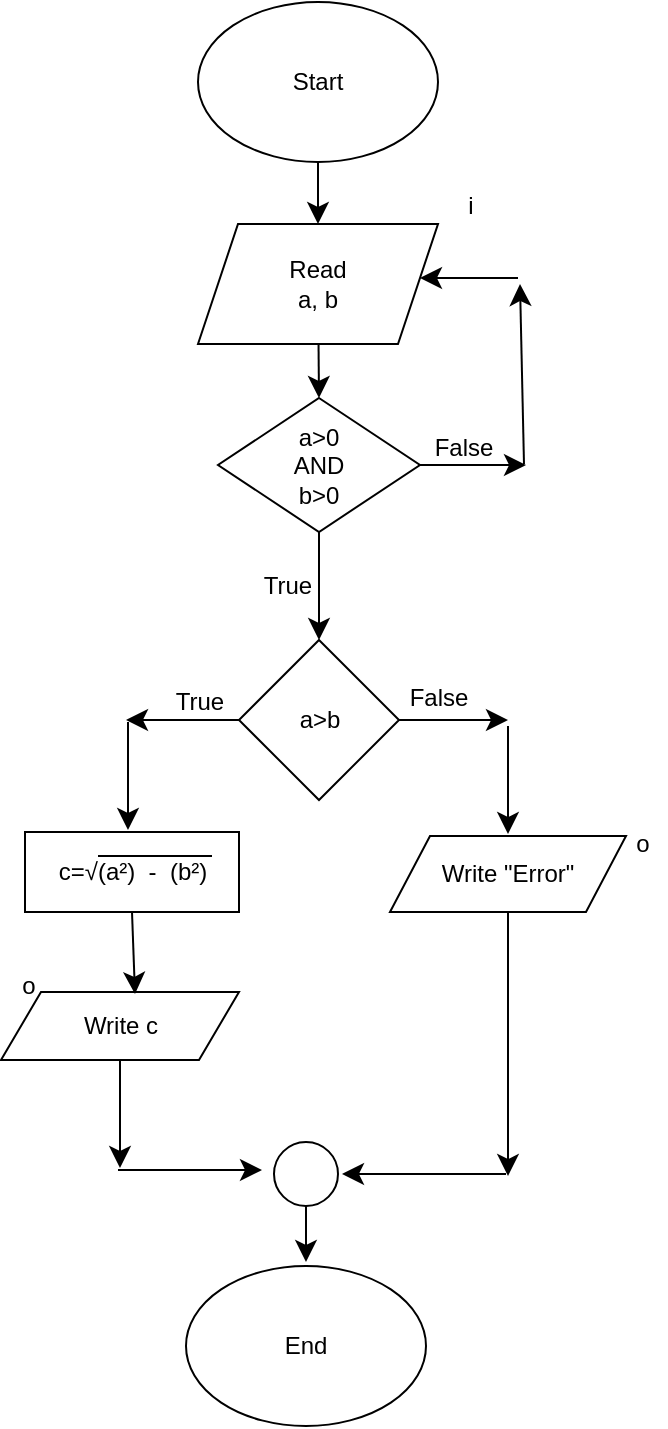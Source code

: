 <mxfile version="26.0.10" pages="11">
  <diagram name="Pagina-1" id="RjCPpNitbCCJrtSxVrfX">
    <mxGraphModel dx="712" dy="1179" grid="0" gridSize="10" guides="1" tooltips="1" connect="1" arrows="1" fold="1" page="0" pageScale="1" pageWidth="827" pageHeight="1169" math="0" shadow="0">
      <root>
        <mxCell id="0" />
        <mxCell id="1" parent="0" />
        <mxCell id="jPM9UCC3mbvNFBYtRNSN-3" style="edgeStyle=none;curved=1;rounded=0;orthogonalLoop=1;jettySize=auto;html=1;entryX=0.5;entryY=0;entryDx=0;entryDy=0;fontSize=12;startSize=8;endSize=8;" parent="1" source="jPM9UCC3mbvNFBYtRNSN-1" target="jPM9UCC3mbvNFBYtRNSN-2" edge="1">
          <mxGeometry relative="1" as="geometry" />
        </mxCell>
        <mxCell id="jPM9UCC3mbvNFBYtRNSN-1" value="Start" style="ellipse;whiteSpace=wrap;html=1;" parent="1" vertex="1">
          <mxGeometry x="108" y="-135" width="120" height="80" as="geometry" />
        </mxCell>
        <mxCell id="jPM9UCC3mbvNFBYtRNSN-5" style="edgeStyle=none;curved=1;rounded=0;orthogonalLoop=1;jettySize=auto;html=1;entryX=0.5;entryY=0;entryDx=0;entryDy=0;fontSize=12;startSize=8;endSize=8;" parent="1" source="jPM9UCC3mbvNFBYtRNSN-2" target="jPM9UCC3mbvNFBYtRNSN-4" edge="1">
          <mxGeometry relative="1" as="geometry" />
        </mxCell>
        <mxCell id="jPM9UCC3mbvNFBYtRNSN-2" value="Read&lt;div&gt;a, b&lt;/div&gt;" style="shape=parallelogram;perimeter=parallelogramPerimeter;whiteSpace=wrap;html=1;fixedSize=1;" parent="1" vertex="1">
          <mxGeometry x="108" y="-24" width="120" height="60" as="geometry" />
        </mxCell>
        <mxCell id="jPM9UCC3mbvNFBYtRNSN-9" style="edgeStyle=none;curved=1;rounded=0;orthogonalLoop=1;jettySize=auto;html=1;entryX=0.5;entryY=0;entryDx=0;entryDy=0;fontSize=12;startSize=8;endSize=8;" parent="1" source="jPM9UCC3mbvNFBYtRNSN-4" target="jPM9UCC3mbvNFBYtRNSN-7" edge="1">
          <mxGeometry relative="1" as="geometry" />
        </mxCell>
        <mxCell id="YJOZ_VIjY-RIDowgdlS_-3" style="edgeStyle=none;curved=1;rounded=0;orthogonalLoop=1;jettySize=auto;html=1;fontSize=12;startSize=8;endSize=8;" parent="1" source="jPM9UCC3mbvNFBYtRNSN-4" edge="1">
          <mxGeometry relative="1" as="geometry">
            <mxPoint x="272" y="96.5" as="targetPoint" />
          </mxGeometry>
        </mxCell>
        <mxCell id="jPM9UCC3mbvNFBYtRNSN-4" value="a&amp;gt;0&lt;div&gt;AND&lt;/div&gt;&lt;div&gt;b&amp;gt;0&lt;/div&gt;" style="rhombus;whiteSpace=wrap;html=1;" parent="1" vertex="1">
          <mxGeometry x="118" y="63" width="101" height="67" as="geometry" />
        </mxCell>
        <mxCell id="jPM9UCC3mbvNFBYtRNSN-10" style="edgeStyle=none;curved=1;rounded=0;orthogonalLoop=1;jettySize=auto;html=1;fontSize=12;startSize=8;endSize=8;" parent="1" source="jPM9UCC3mbvNFBYtRNSN-7" edge="1">
          <mxGeometry relative="1" as="geometry">
            <mxPoint x="72" y="224" as="targetPoint" />
          </mxGeometry>
        </mxCell>
        <mxCell id="jPM9UCC3mbvNFBYtRNSN-11" style="edgeStyle=none;curved=1;rounded=0;orthogonalLoop=1;jettySize=auto;html=1;fontSize=12;startSize=8;endSize=8;" parent="1" source="jPM9UCC3mbvNFBYtRNSN-7" edge="1">
          <mxGeometry relative="1" as="geometry">
            <mxPoint x="263" y="224" as="targetPoint" />
          </mxGeometry>
        </mxCell>
        <mxCell id="jPM9UCC3mbvNFBYtRNSN-7" value="a&amp;gt;b" style="rhombus;whiteSpace=wrap;html=1;" parent="1" vertex="1">
          <mxGeometry x="128.5" y="184" width="80" height="80" as="geometry" />
        </mxCell>
        <mxCell id="jPM9UCC3mbvNFBYtRNSN-8" value="True" style="text;html=1;align=center;verticalAlign=middle;whiteSpace=wrap;rounded=0;" parent="1" vertex="1">
          <mxGeometry x="123" y="142" width="60" height="30" as="geometry" />
        </mxCell>
        <mxCell id="jPM9UCC3mbvNFBYtRNSN-12" value="True" style="text;html=1;align=center;verticalAlign=middle;whiteSpace=wrap;rounded=0;" parent="1" vertex="1">
          <mxGeometry x="74" y="198" width="70" height="34" as="geometry" />
        </mxCell>
        <mxCell id="jPM9UCC3mbvNFBYtRNSN-13" value="False" style="text;html=1;align=center;verticalAlign=middle;whiteSpace=wrap;rounded=0;" parent="1" vertex="1">
          <mxGeometry x="208.5" y="204" width="39" height="18" as="geometry" />
        </mxCell>
        <mxCell id="jPM9UCC3mbvNFBYtRNSN-15" style="edgeStyle=none;curved=1;rounded=0;orthogonalLoop=1;jettySize=auto;html=1;entryX=0.5;entryY=0;entryDx=0;entryDy=0;fontSize=12;startSize=8;endSize=8;" parent="1" edge="1">
          <mxGeometry relative="1" as="geometry">
            <mxPoint x="73" y="225" as="sourcePoint" />
            <mxPoint x="73" y="279" as="targetPoint" />
          </mxGeometry>
        </mxCell>
        <mxCell id="jPM9UCC3mbvNFBYtRNSN-16" style="edgeStyle=none;curved=1;rounded=0;orthogonalLoop=1;jettySize=auto;html=1;exitX=0;exitY=0;exitDx=0;exitDy=0;fontSize=12;startSize=8;endSize=8;" parent="1" source="jPM9UCC3mbvNFBYtRNSN-13" target="jPM9UCC3mbvNFBYtRNSN-13" edge="1">
          <mxGeometry relative="1" as="geometry" />
        </mxCell>
        <mxCell id="jPM9UCC3mbvNFBYtRNSN-17" style="edgeStyle=none;curved=1;rounded=0;orthogonalLoop=1;jettySize=auto;html=1;entryX=0.5;entryY=0;entryDx=0;entryDy=0;fontSize=12;startSize=8;endSize=8;" parent="1" edge="1">
          <mxGeometry relative="1" as="geometry">
            <mxPoint x="263" y="227" as="sourcePoint" />
            <mxPoint x="263" y="281" as="targetPoint" />
          </mxGeometry>
        </mxCell>
        <mxCell id="jPM9UCC3mbvNFBYtRNSN-18" value="c=√(a²)&amp;nbsp; -&amp;nbsp; (b²)" style="rounded=0;whiteSpace=wrap;html=1;" parent="1" vertex="1">
          <mxGeometry x="21.5" y="280" width="107" height="40" as="geometry" />
        </mxCell>
        <mxCell id="YJOZ_VIjY-RIDowgdlS_-2" value="" style="endArrow=none;html=1;rounded=0;fontSize=12;startSize=8;endSize=8;curved=1;" parent="1" edge="1">
          <mxGeometry width="50" height="50" relative="1" as="geometry">
            <mxPoint x="58" y="292" as="sourcePoint" />
            <mxPoint x="115" y="292" as="targetPoint" />
          </mxGeometry>
        </mxCell>
        <mxCell id="YJOZ_VIjY-RIDowgdlS_-4" value="" style="endArrow=classic;html=1;rounded=0;fontSize=12;startSize=8;endSize=8;curved=1;" parent="1" edge="1">
          <mxGeometry width="50" height="50" relative="1" as="geometry">
            <mxPoint x="271" y="96" as="sourcePoint" />
            <mxPoint x="269" y="6" as="targetPoint" />
          </mxGeometry>
        </mxCell>
        <mxCell id="YJOZ_VIjY-RIDowgdlS_-5" value="" style="endArrow=classic;html=1;rounded=0;fontSize=12;startSize=8;endSize=8;curved=1;" parent="1" edge="1">
          <mxGeometry width="50" height="50" relative="1" as="geometry">
            <mxPoint x="268" y="3" as="sourcePoint" />
            <mxPoint x="219" y="3" as="targetPoint" />
          </mxGeometry>
        </mxCell>
        <mxCell id="YJOZ_VIjY-RIDowgdlS_-6" value="False" style="text;html=1;align=center;verticalAlign=middle;whiteSpace=wrap;rounded=0;" parent="1" vertex="1">
          <mxGeometry x="211" y="73" width="60" height="30" as="geometry" />
        </mxCell>
        <mxCell id="YJOZ_VIjY-RIDowgdlS_-7" style="edgeStyle=none;curved=1;rounded=0;orthogonalLoop=1;jettySize=auto;html=1;exitX=0;exitY=1;exitDx=0;exitDy=0;fontSize=12;startSize=8;endSize=8;" parent="1" source="jPM9UCC3mbvNFBYtRNSN-18" target="jPM9UCC3mbvNFBYtRNSN-18" edge="1">
          <mxGeometry relative="1" as="geometry" />
        </mxCell>
        <mxCell id="YJOZ_VIjY-RIDowgdlS_-13" style="edgeStyle=none;curved=1;rounded=0;orthogonalLoop=1;jettySize=auto;html=1;fontSize=12;startSize=8;endSize=8;" parent="1" source="YJOZ_VIjY-RIDowgdlS_-10" edge="1">
          <mxGeometry relative="1" as="geometry">
            <mxPoint x="69" y="448" as="targetPoint" />
          </mxGeometry>
        </mxCell>
        <mxCell id="YJOZ_VIjY-RIDowgdlS_-10" value="Write c" style="shape=parallelogram;perimeter=parallelogramPerimeter;whiteSpace=wrap;html=1;fixedSize=1;" parent="1" vertex="1">
          <mxGeometry x="9.5" y="360" width="119" height="34" as="geometry" />
        </mxCell>
        <mxCell id="YJOZ_VIjY-RIDowgdlS_-14" style="edgeStyle=none;curved=1;rounded=0;orthogonalLoop=1;jettySize=auto;html=1;fontSize=12;startSize=8;endSize=8;" parent="1" source="YJOZ_VIjY-RIDowgdlS_-11" edge="1">
          <mxGeometry relative="1" as="geometry">
            <mxPoint x="263" y="452" as="targetPoint" />
          </mxGeometry>
        </mxCell>
        <mxCell id="YJOZ_VIjY-RIDowgdlS_-11" value="Write &quot;Error&quot;" style="shape=parallelogram;perimeter=parallelogramPerimeter;whiteSpace=wrap;html=1;fixedSize=1;" parent="1" vertex="1">
          <mxGeometry x="204" y="282" width="118" height="38" as="geometry" />
        </mxCell>
        <mxCell id="YJOZ_VIjY-RIDowgdlS_-12" style="edgeStyle=none;curved=1;rounded=0;orthogonalLoop=1;jettySize=auto;html=1;exitX=0.5;exitY=1;exitDx=0;exitDy=0;entryX=0.563;entryY=0.029;entryDx=0;entryDy=0;entryPerimeter=0;fontSize=12;startSize=8;endSize=8;" parent="1" source="jPM9UCC3mbvNFBYtRNSN-18" target="YJOZ_VIjY-RIDowgdlS_-10" edge="1">
          <mxGeometry relative="1" as="geometry" />
        </mxCell>
        <mxCell id="YJOZ_VIjY-RIDowgdlS_-16" value="" style="endArrow=classic;html=1;rounded=0;fontSize=12;startSize=8;endSize=8;curved=1;" parent="1" edge="1">
          <mxGeometry width="50" height="50" relative="1" as="geometry">
            <mxPoint x="68" y="449" as="sourcePoint" />
            <mxPoint x="140" y="449" as="targetPoint" />
          </mxGeometry>
        </mxCell>
        <mxCell id="YJOZ_VIjY-RIDowgdlS_-18" value="" style="endArrow=classic;html=1;rounded=0;fontSize=12;startSize=8;endSize=8;curved=1;" parent="1" edge="1">
          <mxGeometry width="50" height="50" relative="1" as="geometry">
            <mxPoint x="262" y="451" as="sourcePoint" />
            <mxPoint x="180" y="451" as="targetPoint" />
          </mxGeometry>
        </mxCell>
        <mxCell id="YJOZ_VIjY-RIDowgdlS_-21" style="edgeStyle=none;curved=1;rounded=0;orthogonalLoop=1;jettySize=auto;html=1;fontSize=12;startSize=8;endSize=8;" parent="1" source="YJOZ_VIjY-RIDowgdlS_-20" edge="1">
          <mxGeometry relative="1" as="geometry">
            <mxPoint x="162" y="495" as="targetPoint" />
          </mxGeometry>
        </mxCell>
        <mxCell id="YJOZ_VIjY-RIDowgdlS_-20" value="" style="ellipse;whiteSpace=wrap;html=1;aspect=fixed;" parent="1" vertex="1">
          <mxGeometry x="146" y="435" width="32" height="32" as="geometry" />
        </mxCell>
        <mxCell id="YJOZ_VIjY-RIDowgdlS_-22" value="End" style="ellipse;whiteSpace=wrap;html=1;" parent="1" vertex="1">
          <mxGeometry x="102" y="497" width="120" height="80" as="geometry" />
        </mxCell>
        <mxCell id="YNc7IaeJTm_Y66AycsaM-1" value="i" style="text;html=1;align=center;verticalAlign=middle;resizable=0;points=[];autosize=1;strokeColor=none;fillColor=none;" vertex="1" parent="1">
          <mxGeometry x="233" y="-46" width="21" height="26" as="geometry" />
        </mxCell>
        <mxCell id="YNc7IaeJTm_Y66AycsaM-2" value="o" style="text;html=1;align=center;verticalAlign=middle;resizable=0;points=[];autosize=1;strokeColor=none;fillColor=none;" vertex="1" parent="1">
          <mxGeometry x="317" y="273" width="25" height="26" as="geometry" />
        </mxCell>
        <mxCell id="YNc7IaeJTm_Y66AycsaM-3" value="o" style="text;html=1;align=center;verticalAlign=middle;resizable=0;points=[];autosize=1;strokeColor=none;fillColor=none;" vertex="1" parent="1">
          <mxGeometry x="10" y="344" width="25" height="26" as="geometry" />
        </mxCell>
      </root>
    </mxGraphModel>
  </diagram>
  <diagram id="HZX1RqyPArQngybEKedP" name="Pagina-2">
    <mxGraphModel dx="712" dy="1179" grid="0" gridSize="10" guides="1" tooltips="1" connect="1" arrows="1" fold="1" page="0" pageScale="1" pageWidth="827" pageHeight="1169" math="0" shadow="0">
      <root>
        <mxCell id="0" />
        <mxCell id="1" parent="0" />
        <mxCell id="eCEbN7SvO_l61YJsOTmQ-10" style="edgeStyle=none;curved=1;rounded=0;orthogonalLoop=1;jettySize=auto;html=1;exitX=0.5;exitY=1;exitDx=0;exitDy=0;entryX=0.5;entryY=0;entryDx=0;entryDy=0;fontSize=12;startSize=8;endSize=8;" parent="1" source="eCEbN7SvO_l61YJsOTmQ-1" target="eCEbN7SvO_l61YJsOTmQ-5" edge="1">
          <mxGeometry relative="1" as="geometry" />
        </mxCell>
        <mxCell id="eCEbN7SvO_l61YJsOTmQ-1" value="start" style="ellipse;whiteSpace=wrap;html=1;" parent="1" vertex="1">
          <mxGeometry x="139" y="-218" width="99" height="56" as="geometry" />
        </mxCell>
        <mxCell id="eCEbN7SvO_l61YJsOTmQ-22" style="edgeStyle=none;curved=1;rounded=0;orthogonalLoop=1;jettySize=auto;html=1;exitX=0.5;exitY=1;exitDx=0;exitDy=0;fontSize=12;startSize=8;endSize=8;" parent="1" source="eCEbN7SvO_l61YJsOTmQ-4" edge="1">
          <mxGeometry relative="1" as="geometry">
            <mxPoint x="183" y="-36" as="targetPoint" />
          </mxGeometry>
        </mxCell>
        <mxCell id="eCEbN7SvO_l61YJsOTmQ-4" value="Read max" style="shape=parallelogram;perimeter=parallelogramPerimeter;whiteSpace=wrap;html=1;fixedSize=1;" parent="1" vertex="1">
          <mxGeometry x="137" y="-93" width="89" height="30" as="geometry" />
        </mxCell>
        <mxCell id="eCEbN7SvO_l61YJsOTmQ-8" style="edgeStyle=none;curved=1;rounded=0;orthogonalLoop=1;jettySize=auto;html=1;exitX=0.5;exitY=1;exitDx=0;exitDy=0;fontSize=12;startSize=8;endSize=8;" parent="1" source="eCEbN7SvO_l61YJsOTmQ-5" edge="1">
          <mxGeometry relative="1" as="geometry">
            <mxPoint x="186" y="-99" as="targetPoint" />
          </mxGeometry>
        </mxCell>
        <mxCell id="eCEbN7SvO_l61YJsOTmQ-5" value="c=0" style="whiteSpace=wrap;html=1;" parent="1" vertex="1">
          <mxGeometry x="148.5" y="-142" width="75" height="25" as="geometry" />
        </mxCell>
        <mxCell id="eCEbN7SvO_l61YJsOTmQ-14" style="edgeStyle=none;curved=1;rounded=0;orthogonalLoop=1;jettySize=auto;html=1;exitX=0.5;exitY=1;exitDx=0;exitDy=0;fontSize=12;startSize=8;endSize=8;" parent="1" source="eCEbN7SvO_l61YJsOTmQ-13" target="eCEbN7SvO_l61YJsOTmQ-15" edge="1">
          <mxGeometry relative="1" as="geometry">
            <mxPoint x="182" y="83" as="targetPoint" />
          </mxGeometry>
        </mxCell>
        <mxCell id="eCEbN7SvO_l61YJsOTmQ-40" style="edgeStyle=none;curved=1;rounded=0;orthogonalLoop=1;jettySize=auto;html=1;fontSize=12;startSize=8;endSize=8;" parent="1" source="eCEbN7SvO_l61YJsOTmQ-13" edge="1">
          <mxGeometry relative="1" as="geometry">
            <mxPoint x="319" y="6" as="targetPoint" />
          </mxGeometry>
        </mxCell>
        <mxCell id="eCEbN7SvO_l61YJsOTmQ-13" value="c&amp;lt;4" style="rhombus;whiteSpace=wrap;html=1;" parent="1" vertex="1">
          <mxGeometry x="143.5" y="-34" width="80" height="80" as="geometry" />
        </mxCell>
        <mxCell id="eCEbN7SvO_l61YJsOTmQ-16" style="edgeStyle=none;curved=1;rounded=0;orthogonalLoop=1;jettySize=auto;html=1;fontSize=12;startSize=8;endSize=8;" parent="1" source="eCEbN7SvO_l61YJsOTmQ-15" edge="1">
          <mxGeometry relative="1" as="geometry">
            <mxPoint x="182" y="354" as="targetPoint" />
          </mxGeometry>
        </mxCell>
        <mxCell id="eCEbN7SvO_l61YJsOTmQ-17" style="edgeStyle=none;curved=1;rounded=0;orthogonalLoop=1;jettySize=auto;html=1;exitX=1;exitY=0.5;exitDx=0;exitDy=0;fontSize=12;startSize=8;endSize=8;" parent="1" source="eCEbN7SvO_l61YJsOTmQ-15" edge="1">
          <mxGeometry relative="1" as="geometry">
            <mxPoint x="295" y="187" as="targetPoint" />
          </mxGeometry>
        </mxCell>
        <mxCell id="eCEbN7SvO_l61YJsOTmQ-15" value="n&amp;gt;max" style="rhombus;whiteSpace=wrap;html=1;" parent="1" vertex="1">
          <mxGeometry x="141.5" y="147" width="80" height="80" as="geometry" />
        </mxCell>
        <mxCell id="eCEbN7SvO_l61YJsOTmQ-18" value="True" style="text;html=1;align=center;verticalAlign=middle;resizable=0;points=[];autosize=1;strokeColor=none;fillColor=none;fontSize=16;" parent="1" vertex="1">
          <mxGeometry x="176" y="37" width="50" height="31" as="geometry" />
        </mxCell>
        <mxCell id="eCEbN7SvO_l61YJsOTmQ-24" style="edgeStyle=none;curved=1;rounded=0;orthogonalLoop=1;jettySize=auto;html=1;entryX=0.5;entryY=1;entryDx=0;entryDy=0;fontSize=12;startSize=8;endSize=8;" parent="1" source="eCEbN7SvO_l61YJsOTmQ-4" target="eCEbN7SvO_l61YJsOTmQ-4" edge="1">
          <mxGeometry relative="1" as="geometry" />
        </mxCell>
        <mxCell id="eCEbN7SvO_l61YJsOTmQ-25" value="read n" style="shape=parallelogram;perimeter=parallelogramPerimeter;whiteSpace=wrap;html=1;fixedSize=1;" parent="1" vertex="1">
          <mxGeometry x="123" y="76" width="108" height="30" as="geometry" />
        </mxCell>
        <mxCell id="eCEbN7SvO_l61YJsOTmQ-26" value="true" style="text;html=1;align=center;verticalAlign=middle;resizable=0;points=[];autosize=1;strokeColor=none;fillColor=none;fontSize=16;" parent="1" vertex="1">
          <mxGeometry x="217" y="157" width="46" height="31" as="geometry" />
        </mxCell>
        <mxCell id="eCEbN7SvO_l61YJsOTmQ-27" value="" style="endArrow=classic;html=1;rounded=0;fontSize=12;startSize=8;endSize=8;curved=1;" parent="1" edge="1">
          <mxGeometry width="50" height="50" relative="1" as="geometry">
            <mxPoint x="296" y="188" as="sourcePoint" />
            <mxPoint x="299" y="262" as="targetPoint" />
          </mxGeometry>
        </mxCell>
        <mxCell id="eCEbN7SvO_l61YJsOTmQ-30" style="edgeStyle=none;curved=1;rounded=0;orthogonalLoop=1;jettySize=auto;html=1;fontSize=12;startSize=8;endSize=8;" parent="1" source="eCEbN7SvO_l61YJsOTmQ-29" edge="1">
          <mxGeometry relative="1" as="geometry">
            <mxPoint x="302" y="355" as="targetPoint" />
          </mxGeometry>
        </mxCell>
        <mxCell id="eCEbN7SvO_l61YJsOTmQ-29" value="max= n" style="rounded=0;whiteSpace=wrap;html=1;" parent="1" vertex="1">
          <mxGeometry x="263" y="263" width="78" height="29" as="geometry" />
        </mxCell>
        <mxCell id="eCEbN7SvO_l61YJsOTmQ-31" value="" style="endArrow=classic;html=1;rounded=0;fontSize=12;startSize=8;endSize=8;curved=1;" parent="1" edge="1">
          <mxGeometry width="50" height="50" relative="1" as="geometry">
            <mxPoint x="300" y="357" as="sourcePoint" />
            <mxPoint x="187" y="357" as="targetPoint" />
          </mxGeometry>
        </mxCell>
        <mxCell id="eCEbN7SvO_l61YJsOTmQ-34" style="edgeStyle=none;curved=1;rounded=0;orthogonalLoop=1;jettySize=auto;html=1;exitX=0.5;exitY=1;exitDx=0;exitDy=0;fontSize=12;startSize=8;endSize=8;" parent="1" source="eCEbN7SvO_l61YJsOTmQ-32" edge="1">
          <mxGeometry relative="1" as="geometry">
            <mxPoint x="182" y="410" as="targetPoint" />
          </mxGeometry>
        </mxCell>
        <mxCell id="eCEbN7SvO_l61YJsOTmQ-32" value="" style="ellipse;whiteSpace=wrap;html=1;aspect=fixed;" parent="1" vertex="1">
          <mxGeometry x="174" y="355" width="15" height="15" as="geometry" />
        </mxCell>
        <mxCell id="eCEbN7SvO_l61YJsOTmQ-33" value="false" style="text;html=1;align=center;verticalAlign=middle;resizable=0;points=[];autosize=1;strokeColor=none;fillColor=none;fontSize=16;" parent="1" vertex="1">
          <mxGeometry x="139" y="227" width="52" height="31" as="geometry" />
        </mxCell>
        <mxCell id="eCEbN7SvO_l61YJsOTmQ-35" value="" style="endArrow=classic;html=1;rounded=0;fontSize=12;startSize=8;endSize=8;curved=1;" parent="1" edge="1">
          <mxGeometry width="50" height="50" relative="1" as="geometry">
            <mxPoint x="179" y="411" as="sourcePoint" />
            <mxPoint x="55" y="411" as="targetPoint" />
          </mxGeometry>
        </mxCell>
        <mxCell id="eCEbN7SvO_l61YJsOTmQ-36" value="" style="endArrow=classic;html=1;rounded=0;fontSize=12;startSize=8;endSize=8;curved=1;" parent="1" edge="1">
          <mxGeometry width="50" height="50" relative="1" as="geometry">
            <mxPoint x="55" y="403" as="sourcePoint" />
            <mxPoint x="52" y="11" as="targetPoint" />
          </mxGeometry>
        </mxCell>
        <mxCell id="eCEbN7SvO_l61YJsOTmQ-38" value="c=c+1" style="rounded=0;whiteSpace=wrap;html=1;" parent="1" vertex="1">
          <mxGeometry x="80" y="398" width="85" height="31" as="geometry" />
        </mxCell>
        <mxCell id="eCEbN7SvO_l61YJsOTmQ-39" value="" style="endArrow=classic;html=1;rounded=0;fontSize=12;startSize=8;endSize=8;curved=1;" parent="1" edge="1">
          <mxGeometry width="50" height="50" relative="1" as="geometry">
            <mxPoint x="56" y="10" as="sourcePoint" />
            <mxPoint x="143.5" y="4" as="targetPoint" />
          </mxGeometry>
        </mxCell>
        <mxCell id="eCEbN7SvO_l61YJsOTmQ-41" value="false" style="text;html=1;align=center;verticalAlign=middle;resizable=0;points=[];autosize=1;strokeColor=none;fillColor=none;fontSize=16;" parent="1" vertex="1">
          <mxGeometry x="226" y="-21" width="52" height="31" as="geometry" />
        </mxCell>
        <mxCell id="eCEbN7SvO_l61YJsOTmQ-43" style="edgeStyle=none;curved=1;rounded=0;orthogonalLoop=1;jettySize=auto;html=1;exitX=1;exitY=0.5;exitDx=0;exitDy=0;fontSize=12;startSize=8;endSize=8;" parent="1" source="eCEbN7SvO_l61YJsOTmQ-42" target="eCEbN7SvO_l61YJsOTmQ-44" edge="1">
          <mxGeometry relative="1" as="geometry">
            <mxPoint x="447" y="6" as="targetPoint" />
          </mxGeometry>
        </mxCell>
        <mxCell id="eCEbN7SvO_l61YJsOTmQ-42" value="write max" style="shape=parallelogram;perimeter=parallelogramPerimeter;whiteSpace=wrap;html=1;fixedSize=1;" parent="1" vertex="1">
          <mxGeometry x="310" y="-7" width="93" height="26" as="geometry" />
        </mxCell>
        <mxCell id="eCEbN7SvO_l61YJsOTmQ-44" value="end" style="ellipse;whiteSpace=wrap;html=1;" parent="1" vertex="1">
          <mxGeometry x="484" y="-10" width="62" height="32" as="geometry" />
        </mxCell>
        <mxCell id="AiLBbx_FuiedCF2sZrLO-1" value="i" style="text;html=1;align=center;verticalAlign=middle;resizable=0;points=[];autosize=1;strokeColor=none;fillColor=none;" vertex="1" parent="1">
          <mxGeometry x="219" y="-105" width="21" height="26" as="geometry" />
        </mxCell>
        <mxCell id="AiLBbx_FuiedCF2sZrLO-2" value="o" style="text;html=1;align=center;verticalAlign=middle;resizable=0;points=[];autosize=1;strokeColor=none;fillColor=none;" vertex="1" parent="1">
          <mxGeometry x="395" y="-21" width="25" height="26" as="geometry" />
        </mxCell>
        <mxCell id="AiLBbx_FuiedCF2sZrLO-3" value="i" style="text;html=1;align=center;verticalAlign=middle;resizable=0;points=[];autosize=1;strokeColor=none;fillColor=none;" vertex="1" parent="1">
          <mxGeometry x="228" y="61" width="21" height="26" as="geometry" />
        </mxCell>
      </root>
    </mxGraphModel>
  </diagram>
  <diagram id="FNaPGMdPVNSU_wyBPHS8" name="Pagina-3">
    <mxGraphModel dx="712" dy="779" grid="1" gridSize="10" guides="1" tooltips="1" connect="1" arrows="1" fold="1" page="1" pageScale="1" pageWidth="827" pageHeight="1169" math="0" shadow="0">
      <root>
        <mxCell id="0" />
        <mxCell id="1" parent="0" />
        <mxCell id="MFuc4uuLCi1EUsn1ANaO-2" style="edgeStyle=orthogonalEdgeStyle;rounded=0;orthogonalLoop=1;jettySize=auto;html=1;" edge="1" parent="1" source="MFuc4uuLCi1EUsn1ANaO-1" target="MFuc4uuLCi1EUsn1ANaO-3">
          <mxGeometry relative="1" as="geometry">
            <mxPoint x="422" y="90" as="targetPoint" />
          </mxGeometry>
        </mxCell>
        <mxCell id="MFuc4uuLCi1EUsn1ANaO-1" value="start" style="ellipse;whiteSpace=wrap;html=1;" vertex="1" parent="1">
          <mxGeometry x="370" y="10" width="104" height="50" as="geometry" />
        </mxCell>
        <mxCell id="MFuc4uuLCi1EUsn1ANaO-4" style="edgeStyle=orthogonalEdgeStyle;rounded=0;orthogonalLoop=1;jettySize=auto;html=1;" edge="1" parent="1" source="MFuc4uuLCi1EUsn1ANaO-3" target="MFuc4uuLCi1EUsn1ANaO-5">
          <mxGeometry relative="1" as="geometry">
            <mxPoint x="422" y="160" as="targetPoint" />
          </mxGeometry>
        </mxCell>
        <mxCell id="MFuc4uuLCi1EUsn1ANaO-3" value="sum=0" style="rounded=0;whiteSpace=wrap;html=1;" vertex="1" parent="1">
          <mxGeometry x="376" y="90" width="92" height="30" as="geometry" />
        </mxCell>
        <mxCell id="MFuc4uuLCi1EUsn1ANaO-6" style="edgeStyle=orthogonalEdgeStyle;rounded=0;orthogonalLoop=1;jettySize=auto;html=1;" edge="1" parent="1" source="MFuc4uuLCi1EUsn1ANaO-5">
          <mxGeometry relative="1" as="geometry">
            <mxPoint x="422" y="230" as="targetPoint" />
          </mxGeometry>
        </mxCell>
        <mxCell id="MFuc4uuLCi1EUsn1ANaO-5" value="c=0" style="rounded=0;whiteSpace=wrap;html=1;" vertex="1" parent="1">
          <mxGeometry x="376" y="140" width="92" height="30" as="geometry" />
        </mxCell>
        <mxCell id="MFuc4uuLCi1EUsn1ANaO-9" style="edgeStyle=orthogonalEdgeStyle;rounded=0;orthogonalLoop=1;jettySize=auto;html=1;" edge="1" parent="1" source="MFuc4uuLCi1EUsn1ANaO-7" target="MFuc4uuLCi1EUsn1ANaO-10">
          <mxGeometry relative="1" as="geometry">
            <mxPoint x="422" y="380" as="targetPoint" />
          </mxGeometry>
        </mxCell>
        <mxCell id="MFuc4uuLCi1EUsn1ANaO-30" style="edgeStyle=orthogonalEdgeStyle;rounded=0;orthogonalLoop=1;jettySize=auto;html=1;exitX=1;exitY=0.5;exitDx=0;exitDy=0;" edge="1" parent="1" source="MFuc4uuLCi1EUsn1ANaO-7">
          <mxGeometry relative="1" as="geometry">
            <mxPoint x="560" y="270" as="targetPoint" />
          </mxGeometry>
        </mxCell>
        <mxCell id="MFuc4uuLCi1EUsn1ANaO-7" value="c&amp;lt;5" style="rhombus;whiteSpace=wrap;html=1;" vertex="1" parent="1">
          <mxGeometry x="382" y="230" width="80" height="80" as="geometry" />
        </mxCell>
        <mxCell id="MFuc4uuLCi1EUsn1ANaO-11" style="edgeStyle=orthogonalEdgeStyle;rounded=0;orthogonalLoop=1;jettySize=auto;html=1;" edge="1" parent="1" source="MFuc4uuLCi1EUsn1ANaO-10" target="MFuc4uuLCi1EUsn1ANaO-12">
          <mxGeometry relative="1" as="geometry">
            <mxPoint x="422" y="410" as="targetPoint" />
          </mxGeometry>
        </mxCell>
        <mxCell id="MFuc4uuLCi1EUsn1ANaO-10" value="read n" style="shape=parallelogram;perimeter=parallelogramPerimeter;whiteSpace=wrap;html=1;fixedSize=1;" vertex="1" parent="1">
          <mxGeometry x="366" y="340" width="112" height="30" as="geometry" />
        </mxCell>
        <mxCell id="MFuc4uuLCi1EUsn1ANaO-13" style="edgeStyle=orthogonalEdgeStyle;rounded=0;orthogonalLoop=1;jettySize=auto;html=1;" edge="1" parent="1" source="MFuc4uuLCi1EUsn1ANaO-12">
          <mxGeometry relative="1" as="geometry">
            <mxPoint x="540" y="440" as="targetPoint" />
          </mxGeometry>
        </mxCell>
        <mxCell id="MFuc4uuLCi1EUsn1ANaO-14" style="edgeStyle=orthogonalEdgeStyle;rounded=0;orthogonalLoop=1;jettySize=auto;html=1;" edge="1" parent="1" source="MFuc4uuLCi1EUsn1ANaO-12">
          <mxGeometry relative="1" as="geometry">
            <mxPoint x="422" y="560" as="targetPoint" />
          </mxGeometry>
        </mxCell>
        <mxCell id="MFuc4uuLCi1EUsn1ANaO-12" value="n&amp;gt;0" style="rhombus;whiteSpace=wrap;html=1;" vertex="1" parent="1">
          <mxGeometry x="382" y="400" width="80" height="80" as="geometry" />
        </mxCell>
        <mxCell id="MFuc4uuLCi1EUsn1ANaO-15" value="" style="endArrow=classic;html=1;rounded=0;" edge="1" parent="1" target="MFuc4uuLCi1EUsn1ANaO-16">
          <mxGeometry width="50" height="50" relative="1" as="geometry">
            <mxPoint x="540" y="440" as="sourcePoint" />
            <mxPoint x="542" y="520" as="targetPoint" />
          </mxGeometry>
        </mxCell>
        <mxCell id="MFuc4uuLCi1EUsn1ANaO-17" style="edgeStyle=orthogonalEdgeStyle;rounded=0;orthogonalLoop=1;jettySize=auto;html=1;" edge="1" parent="1" source="MFuc4uuLCi1EUsn1ANaO-16">
          <mxGeometry relative="1" as="geometry">
            <mxPoint x="541" y="560" as="targetPoint" />
          </mxGeometry>
        </mxCell>
        <mxCell id="MFuc4uuLCi1EUsn1ANaO-16" value="sum=sum+n" style="rounded=0;whiteSpace=wrap;html=1;" vertex="1" parent="1">
          <mxGeometry x="480" y="490" width="122" height="30" as="geometry" />
        </mxCell>
        <mxCell id="MFuc4uuLCi1EUsn1ANaO-18" value="" style="endArrow=classic;html=1;rounded=0;" edge="1" parent="1">
          <mxGeometry width="50" height="50" relative="1" as="geometry">
            <mxPoint x="540" y="560" as="sourcePoint" />
            <mxPoint x="498" y="559.5" as="targetPoint" />
          </mxGeometry>
        </mxCell>
        <mxCell id="MFuc4uuLCi1EUsn1ANaO-19" value="" style="endArrow=classic;html=1;rounded=0;" edge="1" parent="1" source="MFuc4uuLCi1EUsn1ANaO-20">
          <mxGeometry width="50" height="50" relative="1" as="geometry">
            <mxPoint x="420" y="560" as="sourcePoint" />
            <mxPoint x="486" y="560" as="targetPoint" />
          </mxGeometry>
        </mxCell>
        <mxCell id="MFuc4uuLCi1EUsn1ANaO-21" value="" style="endArrow=classic;html=1;rounded=0;" edge="1" parent="1" target="MFuc4uuLCi1EUsn1ANaO-20">
          <mxGeometry width="50" height="50" relative="1" as="geometry">
            <mxPoint x="420" y="560" as="sourcePoint" />
            <mxPoint x="486" y="560" as="targetPoint" />
          </mxGeometry>
        </mxCell>
        <mxCell id="MFuc4uuLCi1EUsn1ANaO-22" style="edgeStyle=orthogonalEdgeStyle;rounded=0;orthogonalLoop=1;jettySize=auto;html=1;exitX=0.5;exitY=1;exitDx=0;exitDy=0;" edge="1" parent="1" source="MFuc4uuLCi1EUsn1ANaO-20">
          <mxGeometry relative="1" as="geometry">
            <mxPoint x="488" y="610" as="targetPoint" />
          </mxGeometry>
        </mxCell>
        <mxCell id="MFuc4uuLCi1EUsn1ANaO-20" value="" style="ellipse;whiteSpace=wrap;html=1;aspect=fixed;" vertex="1" parent="1">
          <mxGeometry x="478" y="550" width="20" height="20" as="geometry" />
        </mxCell>
        <mxCell id="MFuc4uuLCi1EUsn1ANaO-27" style="edgeStyle=orthogonalEdgeStyle;rounded=0;orthogonalLoop=1;jettySize=auto;html=1;" edge="1" parent="1" source="MFuc4uuLCi1EUsn1ANaO-23">
          <mxGeometry relative="1" as="geometry">
            <mxPoint x="280" y="625" as="targetPoint" />
          </mxGeometry>
        </mxCell>
        <mxCell id="MFuc4uuLCi1EUsn1ANaO-23" value="c+=1" style="rounded=0;whiteSpace=wrap;html=1;" vertex="1" parent="1">
          <mxGeometry x="430" y="610" width="118" height="30" as="geometry" />
        </mxCell>
        <mxCell id="MFuc4uuLCi1EUsn1ANaO-24" value="true" style="text;html=1;align=center;verticalAlign=middle;resizable=0;points=[];autosize=1;strokeColor=none;fillColor=none;" vertex="1" parent="1">
          <mxGeometry x="460" y="408" width="40" height="30" as="geometry" />
        </mxCell>
        <mxCell id="MFuc4uuLCi1EUsn1ANaO-25" value="false" style="text;html=1;align=center;verticalAlign=middle;resizable=0;points=[];autosize=1;strokeColor=none;fillColor=none;" vertex="1" parent="1">
          <mxGeometry x="375" y="468" width="50" height="30" as="geometry" />
        </mxCell>
        <mxCell id="MFuc4uuLCi1EUsn1ANaO-26" value="true" style="text;html=1;align=center;verticalAlign=middle;resizable=0;points=[];autosize=1;strokeColor=none;fillColor=none;" vertex="1" parent="1">
          <mxGeometry x="414" y="300" width="40" height="30" as="geometry" />
        </mxCell>
        <mxCell id="MFuc4uuLCi1EUsn1ANaO-28" value="" style="endArrow=classic;html=1;rounded=0;" edge="1" parent="1">
          <mxGeometry width="50" height="50" relative="1" as="geometry">
            <mxPoint x="280" y="620" as="sourcePoint" />
            <mxPoint x="280" y="270" as="targetPoint" />
          </mxGeometry>
        </mxCell>
        <mxCell id="MFuc4uuLCi1EUsn1ANaO-29" value="" style="endArrow=classic;html=1;rounded=0;" edge="1" parent="1">
          <mxGeometry width="50" height="50" relative="1" as="geometry">
            <mxPoint x="280" y="270" as="sourcePoint" />
            <mxPoint x="380" y="270" as="targetPoint" />
          </mxGeometry>
        </mxCell>
        <mxCell id="MFuc4uuLCi1EUsn1ANaO-31" value="false" style="text;html=1;align=center;verticalAlign=middle;resizable=0;points=[];autosize=1;strokeColor=none;fillColor=none;" vertex="1" parent="1">
          <mxGeometry x="440" y="238" width="50" height="30" as="geometry" />
        </mxCell>
        <mxCell id="MFuc4uuLCi1EUsn1ANaO-34" style="edgeStyle=orthogonalEdgeStyle;rounded=0;orthogonalLoop=1;jettySize=auto;html=1;exitX=1;exitY=0.5;exitDx=0;exitDy=0;" edge="1" parent="1" source="MFuc4uuLCi1EUsn1ANaO-33" target="MFuc4uuLCi1EUsn1ANaO-35">
          <mxGeometry relative="1" as="geometry">
            <mxPoint x="670" y="270" as="targetPoint" />
          </mxGeometry>
        </mxCell>
        <mxCell id="MFuc4uuLCi1EUsn1ANaO-33" value="write sum" style="shape=parallelogram;perimeter=parallelogramPerimeter;whiteSpace=wrap;html=1;fixedSize=1;" vertex="1" parent="1">
          <mxGeometry x="550" y="255" width="80" height="30" as="geometry" />
        </mxCell>
        <mxCell id="MFuc4uuLCi1EUsn1ANaO-35" value="end" style="ellipse;whiteSpace=wrap;html=1;" vertex="1" parent="1">
          <mxGeometry x="670" y="255" width="50" height="30" as="geometry" />
        </mxCell>
        <mxCell id="KuYHK6JZLbvT1c3w7Jmm-1" value="o" style="text;html=1;align=center;verticalAlign=middle;resizable=0;points=[];autosize=1;strokeColor=none;fillColor=none;" vertex="1" parent="1">
          <mxGeometry x="620" y="238" width="30" height="30" as="geometry" />
        </mxCell>
        <mxCell id="KuYHK6JZLbvT1c3w7Jmm-2" value="i" style="text;html=1;align=center;verticalAlign=middle;resizable=0;points=[];autosize=1;strokeColor=none;fillColor=none;" vertex="1" parent="1">
          <mxGeometry x="470" y="328" width="30" height="30" as="geometry" />
        </mxCell>
      </root>
    </mxGraphModel>
  </diagram>
  <diagram id="THPXi0Hhvzh2XRfElUgX" name="Pagina-4">
    <mxGraphModel dx="1539" dy="779" grid="1" gridSize="10" guides="1" tooltips="1" connect="1" arrows="1" fold="1" page="1" pageScale="1" pageWidth="827" pageHeight="1169" math="0" shadow="0">
      <root>
        <mxCell id="0" />
        <mxCell id="1" parent="0" />
        <mxCell id="UHBdJFZd3jiWuC4nxw-w-2" style="edgeStyle=orthogonalEdgeStyle;rounded=0;orthogonalLoop=1;jettySize=auto;html=1;" edge="1" parent="1" source="UHBdJFZd3jiWuC4nxw-w-1">
          <mxGeometry relative="1" as="geometry">
            <mxPoint x="-415" y="140" as="targetPoint" />
          </mxGeometry>
        </mxCell>
        <mxCell id="UHBdJFZd3jiWuC4nxw-w-1" value="start" style="ellipse;whiteSpace=wrap;html=1;" vertex="1" parent="1">
          <mxGeometry x="-480" y="20" width="130" height="60" as="geometry" />
        </mxCell>
        <mxCell id="UHBdJFZd3jiWuC4nxw-w-4" style="edgeStyle=orthogonalEdgeStyle;rounded=0;orthogonalLoop=1;jettySize=auto;html=1;" edge="1" parent="1" source="UHBdJFZd3jiWuC4nxw-w-3" target="UHBdJFZd3jiWuC4nxw-w-5">
          <mxGeometry relative="1" as="geometry">
            <mxPoint x="-420" y="250" as="targetPoint" />
          </mxGeometry>
        </mxCell>
        <mxCell id="UHBdJFZd3jiWuC4nxw-w-3" value="read n" style="shape=parallelogram;perimeter=parallelogramPerimeter;whiteSpace=wrap;html=1;fixedSize=1;" vertex="1" parent="1">
          <mxGeometry x="-480" y="140" width="120" height="50" as="geometry" />
        </mxCell>
        <mxCell id="UHBdJFZd3jiWuC4nxw-w-6" style="edgeStyle=orthogonalEdgeStyle;rounded=0;orthogonalLoop=1;jettySize=auto;html=1;" edge="1" parent="1" source="UHBdJFZd3jiWuC4nxw-w-5">
          <mxGeometry relative="1" as="geometry">
            <mxPoint x="-300" y="260" as="targetPoint" />
          </mxGeometry>
        </mxCell>
        <mxCell id="UHBdJFZd3jiWuC4nxw-w-7" style="edgeStyle=orthogonalEdgeStyle;rounded=0;orthogonalLoop=1;jettySize=auto;html=1;" edge="1" parent="1" source="UHBdJFZd3jiWuC4nxw-w-5">
          <mxGeometry relative="1" as="geometry">
            <mxPoint x="-530" y="260" as="targetPoint" />
          </mxGeometry>
        </mxCell>
        <mxCell id="UHBdJFZd3jiWuC4nxw-w-5" value="n%2==0" style="rhombus;whiteSpace=wrap;html=1;" vertex="1" parent="1">
          <mxGeometry x="-460" y="220" width="80" height="80" as="geometry" />
        </mxCell>
        <mxCell id="UHBdJFZd3jiWuC4nxw-w-8" value="true" style="text;html=1;align=center;verticalAlign=middle;resizable=0;points=[];autosize=1;strokeColor=none;fillColor=none;" vertex="1" parent="1">
          <mxGeometry x="-360" y="238" width="40" height="30" as="geometry" />
        </mxCell>
        <mxCell id="UHBdJFZd3jiWuC4nxw-w-9" value="false" style="text;html=1;align=center;verticalAlign=middle;resizable=0;points=[];autosize=1;strokeColor=none;fillColor=none;" vertex="1" parent="1">
          <mxGeometry x="-510" y="238" width="50" height="30" as="geometry" />
        </mxCell>
        <mxCell id="UHBdJFZd3jiWuC4nxw-w-10" value="" style="endArrow=classic;html=1;rounded=0;" edge="1" parent="1">
          <mxGeometry width="50" height="50" relative="1" as="geometry">
            <mxPoint x="-300" y="260" as="sourcePoint" />
            <mxPoint x="-300" y="290" as="targetPoint" />
          </mxGeometry>
        </mxCell>
        <mxCell id="UHBdJFZd3jiWuC4nxw-w-11" value="" style="endArrow=classic;html=1;rounded=0;" edge="1" parent="1" target="UHBdJFZd3jiWuC4nxw-w-12">
          <mxGeometry width="50" height="50" relative="1" as="geometry">
            <mxPoint x="-530" y="260" as="sourcePoint" />
            <mxPoint x="-530" y="320" as="targetPoint" />
          </mxGeometry>
        </mxCell>
        <mxCell id="UHBdJFZd3jiWuC4nxw-w-14" style="edgeStyle=orthogonalEdgeStyle;rounded=0;orthogonalLoop=1;jettySize=auto;html=1;exitX=0.5;exitY=1;exitDx=0;exitDy=0;" edge="1" parent="1" source="UHBdJFZd3jiWuC4nxw-w-12">
          <mxGeometry relative="1" as="geometry">
            <mxPoint x="-530" y="360" as="targetPoint" />
          </mxGeometry>
        </mxCell>
        <mxCell id="UHBdJFZd3jiWuC4nxw-w-12" value="write&lt;div&gt;&quot;Il numero è dispari&quot;&lt;/div&gt;" style="shape=parallelogram;perimeter=parallelogramPerimeter;whiteSpace=wrap;html=1;fixedSize=1;" vertex="1" parent="1">
          <mxGeometry x="-600" y="290" width="140" height="40" as="geometry" />
        </mxCell>
        <mxCell id="UHBdJFZd3jiWuC4nxw-w-15" style="edgeStyle=orthogonalEdgeStyle;rounded=0;orthogonalLoop=1;jettySize=auto;html=1;exitX=0.5;exitY=1;exitDx=0;exitDy=0;" edge="1" parent="1" source="UHBdJFZd3jiWuC4nxw-w-13">
          <mxGeometry relative="1" as="geometry">
            <mxPoint x="-300" y="360" as="targetPoint" />
          </mxGeometry>
        </mxCell>
        <mxCell id="UHBdJFZd3jiWuC4nxw-w-13" value="write&lt;div&gt;&quot;Il numero è pari&quot;&lt;/div&gt;" style="shape=parallelogram;perimeter=parallelogramPerimeter;whiteSpace=wrap;html=1;fixedSize=1;" vertex="1" parent="1">
          <mxGeometry x="-360" y="290" width="120" height="40" as="geometry" />
        </mxCell>
        <mxCell id="UHBdJFZd3jiWuC4nxw-w-16" value="" style="endArrow=classic;html=1;rounded=0;" edge="1" parent="1">
          <mxGeometry width="50" height="50" relative="1" as="geometry">
            <mxPoint x="-530" y="360" as="sourcePoint" />
            <mxPoint x="-430" y="360" as="targetPoint" />
          </mxGeometry>
        </mxCell>
        <mxCell id="UHBdJFZd3jiWuC4nxw-w-17" value="" style="endArrow=classic;html=1;rounded=0;" edge="1" parent="1">
          <mxGeometry width="50" height="50" relative="1" as="geometry">
            <mxPoint x="-300" y="360" as="sourcePoint" />
            <mxPoint x="-410" y="360" as="targetPoint" />
          </mxGeometry>
        </mxCell>
        <mxCell id="UHBdJFZd3jiWuC4nxw-w-19" style="edgeStyle=orthogonalEdgeStyle;rounded=0;orthogonalLoop=1;jettySize=auto;html=1;" edge="1" parent="1" source="UHBdJFZd3jiWuC4nxw-w-18" target="UHBdJFZd3jiWuC4nxw-w-20">
          <mxGeometry relative="1" as="geometry">
            <mxPoint x="-420" y="420" as="targetPoint" />
          </mxGeometry>
        </mxCell>
        <mxCell id="UHBdJFZd3jiWuC4nxw-w-18" value="" style="ellipse;whiteSpace=wrap;html=1;aspect=fixed;" vertex="1" parent="1">
          <mxGeometry x="-430" y="350" width="20" height="20" as="geometry" />
        </mxCell>
        <mxCell id="UHBdJFZd3jiWuC4nxw-w-20" value="end" style="ellipse;whiteSpace=wrap;html=1;" vertex="1" parent="1">
          <mxGeometry x="-465" y="400" width="90" height="30" as="geometry" />
        </mxCell>
        <mxCell id="UHBdJFZd3jiWuC4nxw-w-21" value="i" style="text;html=1;align=center;verticalAlign=middle;resizable=0;points=[];autosize=1;strokeColor=none;fillColor=none;" vertex="1" parent="1">
          <mxGeometry x="-365" y="118" width="30" height="30" as="geometry" />
        </mxCell>
        <mxCell id="UHBdJFZd3jiWuC4nxw-w-22" value="o" style="text;html=1;align=center;verticalAlign=middle;resizable=0;points=[];autosize=1;strokeColor=none;fillColor=none;" vertex="1" parent="1">
          <mxGeometry x="-250" y="270" width="30" height="30" as="geometry" />
        </mxCell>
        <mxCell id="UHBdJFZd3jiWuC4nxw-w-23" value="o" style="text;html=1;align=center;verticalAlign=middle;resizable=0;points=[];autosize=1;strokeColor=none;fillColor=none;" vertex="1" parent="1">
          <mxGeometry x="-600" y="268" width="30" height="30" as="geometry" />
        </mxCell>
      </root>
    </mxGraphModel>
  </diagram>
  <diagram id="OMcL0hZWMXUCsWiHGHQa" name="Pagina-5">
    <mxGraphModel dx="1187" dy="1298" grid="1" gridSize="10" guides="1" tooltips="1" connect="1" arrows="1" fold="1" page="1" pageScale="1" pageWidth="827" pageHeight="1169" math="0" shadow="0">
      <root>
        <mxCell id="0" />
        <mxCell id="1" parent="0" />
        <mxCell id="7LbDsEPKersLS7z39FPR-3" style="edgeStyle=orthogonalEdgeStyle;rounded=0;orthogonalLoop=1;jettySize=auto;html=1;entryX=0.5;entryY=0;entryDx=0;entryDy=0;" edge="1" parent="1" source="7LbDsEPKersLS7z39FPR-1" target="7LbDsEPKersLS7z39FPR-2">
          <mxGeometry relative="1" as="geometry" />
        </mxCell>
        <mxCell id="7LbDsEPKersLS7z39FPR-1" value="start" style="ellipse;whiteSpace=wrap;html=1;" vertex="1" parent="1">
          <mxGeometry x="310" y="20" width="120" height="80" as="geometry" />
        </mxCell>
        <mxCell id="7LbDsEPKersLS7z39FPR-5" style="edgeStyle=orthogonalEdgeStyle;rounded=0;orthogonalLoop=1;jettySize=auto;html=1;entryX=0.5;entryY=0;entryDx=0;entryDy=0;" edge="1" parent="1" source="7LbDsEPKersLS7z39FPR-2" target="7LbDsEPKersLS7z39FPR-4">
          <mxGeometry relative="1" as="geometry" />
        </mxCell>
        <mxCell id="7LbDsEPKersLS7z39FPR-2" value="read n" style="shape=parallelogram;perimeter=parallelogramPerimeter;whiteSpace=wrap;html=1;fixedSize=1;" vertex="1" parent="1">
          <mxGeometry x="310" y="150" width="120" height="40" as="geometry" />
        </mxCell>
        <mxCell id="7LbDsEPKersLS7z39FPR-13" style="edgeStyle=orthogonalEdgeStyle;rounded=0;orthogonalLoop=1;jettySize=auto;html=1;exitX=0.5;exitY=1;exitDx=0;exitDy=0;" edge="1" parent="1" source="7LbDsEPKersLS7z39FPR-4">
          <mxGeometry relative="1" as="geometry">
            <mxPoint x="370" y="360" as="targetPoint" />
          </mxGeometry>
        </mxCell>
        <mxCell id="7LbDsEPKersLS7z39FPR-16" style="edgeStyle=orthogonalEdgeStyle;rounded=0;orthogonalLoop=1;jettySize=auto;html=1;exitX=1;exitY=0.5;exitDx=0;exitDy=0;" edge="1" parent="1" source="7LbDsEPKersLS7z39FPR-4">
          <mxGeometry relative="1" as="geometry">
            <mxPoint x="740" y="340" as="targetPoint" />
            <Array as="points">
              <mxPoint x="700" y="280" />
              <mxPoint x="700" y="280" />
            </Array>
          </mxGeometry>
        </mxCell>
        <mxCell id="7LbDsEPKersLS7z39FPR-4" value="n&amp;lt;2" style="rhombus;whiteSpace=wrap;html=1;" vertex="1" parent="1">
          <mxGeometry x="330" y="240" width="80" height="80" as="geometry" />
        </mxCell>
        <mxCell id="7LbDsEPKersLS7z39FPR-7" value="true" style="text;html=1;align=center;verticalAlign=middle;resizable=0;points=[];autosize=1;strokeColor=none;fillColor=none;" vertex="1" parent="1">
          <mxGeometry x="420" y="248" width="40" height="30" as="geometry" />
        </mxCell>
        <mxCell id="7LbDsEPKersLS7z39FPR-14" value="false" style="text;html=1;align=center;verticalAlign=middle;resizable=0;points=[];autosize=1;strokeColor=none;fillColor=none;" vertex="1" parent="1">
          <mxGeometry x="365" y="318" width="50" height="30" as="geometry" />
        </mxCell>
        <mxCell id="7LbDsEPKersLS7z39FPR-18" style="edgeStyle=orthogonalEdgeStyle;rounded=0;orthogonalLoop=1;jettySize=auto;html=1;" edge="1" parent="1" source="7LbDsEPKersLS7z39FPR-36" target="7LbDsEPKersLS7z39FPR-19">
          <mxGeometry relative="1" as="geometry">
            <mxPoint x="370" y="470" as="targetPoint" />
          </mxGeometry>
        </mxCell>
        <mxCell id="7LbDsEPKersLS7z39FPR-17" value="div=2" style="rounded=0;whiteSpace=wrap;html=1;" vertex="1" parent="1">
          <mxGeometry x="310" y="348" width="120" height="60" as="geometry" />
        </mxCell>
        <mxCell id="7LbDsEPKersLS7z39FPR-20" style="edgeStyle=orthogonalEdgeStyle;rounded=0;orthogonalLoop=1;jettySize=auto;html=1;" edge="1" parent="1" source="7LbDsEPKersLS7z39FPR-19" target="7LbDsEPKersLS7z39FPR-22">
          <mxGeometry relative="1" as="geometry">
            <mxPoint x="490" y="500" as="targetPoint" />
          </mxGeometry>
        </mxCell>
        <mxCell id="7LbDsEPKersLS7z39FPR-23" style="edgeStyle=orthogonalEdgeStyle;rounded=0;orthogonalLoop=1;jettySize=auto;html=1;exitX=0;exitY=0.5;exitDx=0;exitDy=0;" edge="1" parent="1" source="7LbDsEPKersLS7z39FPR-19">
          <mxGeometry relative="1" as="geometry">
            <mxPoint x="190" y="520" as="targetPoint" />
          </mxGeometry>
        </mxCell>
        <mxCell id="7LbDsEPKersLS7z39FPR-19" value="div&amp;lt;n" style="rhombus;whiteSpace=wrap;html=1;" vertex="1" parent="1">
          <mxGeometry x="330" y="480" width="80" height="80" as="geometry" />
        </mxCell>
        <mxCell id="7LbDsEPKersLS7z39FPR-21" value="falso" style="text;html=1;align=center;verticalAlign=middle;resizable=0;points=[];autosize=1;strokeColor=none;fillColor=none;" vertex="1" parent="1">
          <mxGeometry x="405" y="468" width="50" height="30" as="geometry" />
        </mxCell>
        <mxCell id="7LbDsEPKersLS7z39FPR-43" style="edgeStyle=orthogonalEdgeStyle;rounded=0;orthogonalLoop=1;jettySize=auto;html=1;" edge="1" parent="1" source="7LbDsEPKersLS7z39FPR-22">
          <mxGeometry relative="1" as="geometry">
            <mxPoint x="565" y="800" as="targetPoint" />
          </mxGeometry>
        </mxCell>
        <mxCell id="7LbDsEPKersLS7z39FPR-22" value="write&amp;nbsp;&lt;div&gt;&quot;il numero è primo&quot;&lt;/div&gt;" style="shape=parallelogram;perimeter=parallelogramPerimeter;whiteSpace=wrap;html=1;fixedSize=1;" vertex="1" parent="1">
          <mxGeometry x="500" y="490" width="130" height="60" as="geometry" />
        </mxCell>
        <mxCell id="7LbDsEPKersLS7z39FPR-24" value="true" style="text;html=1;align=center;verticalAlign=middle;resizable=0;points=[];autosize=1;strokeColor=none;fillColor=none;" vertex="1" parent="1">
          <mxGeometry x="300" y="470" width="40" height="30" as="geometry" />
        </mxCell>
        <mxCell id="7LbDsEPKersLS7z39FPR-25" value="" style="endArrow=classic;html=1;rounded=0;" edge="1" parent="1">
          <mxGeometry width="50" height="50" relative="1" as="geometry">
            <mxPoint x="190" y="530" as="sourcePoint" />
            <mxPoint x="190" y="570" as="targetPoint" />
          </mxGeometry>
        </mxCell>
        <mxCell id="7LbDsEPKersLS7z39FPR-30" style="edgeStyle=orthogonalEdgeStyle;rounded=0;orthogonalLoop=1;jettySize=auto;html=1;" edge="1" parent="1" source="7LbDsEPKersLS7z39FPR-26">
          <mxGeometry relative="1" as="geometry">
            <mxPoint x="280" y="610" as="targetPoint" />
          </mxGeometry>
        </mxCell>
        <mxCell id="7LbDsEPKersLS7z39FPR-34" style="edgeStyle=orthogonalEdgeStyle;rounded=0;orthogonalLoop=1;jettySize=auto;html=1;exitX=0.5;exitY=1;exitDx=0;exitDy=0;" edge="1" parent="1" source="7LbDsEPKersLS7z39FPR-26">
          <mxGeometry relative="1" as="geometry">
            <mxPoint x="190.143" y="720" as="targetPoint" />
          </mxGeometry>
        </mxCell>
        <mxCell id="7LbDsEPKersLS7z39FPR-35" value="false" style="edgeLabel;html=1;align=center;verticalAlign=middle;resizable=0;points=[];" vertex="1" connectable="0" parent="7LbDsEPKersLS7z39FPR-34">
          <mxGeometry x="1" y="14" relative="1" as="geometry">
            <mxPoint x="-24" y="-60" as="offset" />
          </mxGeometry>
        </mxCell>
        <mxCell id="7LbDsEPKersLS7z39FPR-26" value="n%div==0" style="rhombus;whiteSpace=wrap;html=1;" vertex="1" parent="1">
          <mxGeometry x="150" y="570" width="80" height="80" as="geometry" />
        </mxCell>
        <mxCell id="7LbDsEPKersLS7z39FPR-31" value="true" style="text;html=1;align=center;verticalAlign=middle;resizable=0;points=[];autosize=1;strokeColor=none;fillColor=none;" vertex="1" parent="1">
          <mxGeometry x="230" y="585" width="40" height="30" as="geometry" />
        </mxCell>
        <mxCell id="7LbDsEPKersLS7z39FPR-32" value="" style="endArrow=classic;html=1;rounded=0;" edge="1" parent="1" target="7LbDsEPKersLS7z39FPR-33">
          <mxGeometry width="50" height="50" relative="1" as="geometry">
            <mxPoint x="280" y="610" as="sourcePoint" />
            <mxPoint x="280" y="650" as="targetPoint" />
          </mxGeometry>
        </mxCell>
        <mxCell id="7LbDsEPKersLS7z39FPR-38" style="edgeStyle=orthogonalEdgeStyle;rounded=0;orthogonalLoop=1;jettySize=auto;html=1;" edge="1" parent="1" source="7LbDsEPKersLS7z39FPR-33">
          <mxGeometry relative="1" as="geometry">
            <mxPoint x="280" y="800" as="targetPoint" />
          </mxGeometry>
        </mxCell>
        <mxCell id="7LbDsEPKersLS7z39FPR-33" value="write&lt;br&gt;&lt;div&gt;&quot;il numero non è primo&quot;&lt;/div&gt;" style="shape=parallelogram;perimeter=parallelogramPerimeter;whiteSpace=wrap;html=1;fixedSize=1;" vertex="1" parent="1">
          <mxGeometry x="220" y="630" width="120" height="40" as="geometry" />
        </mxCell>
        <mxCell id="7LbDsEPKersLS7z39FPR-37" value="" style="edgeStyle=orthogonalEdgeStyle;rounded=0;orthogonalLoop=1;jettySize=auto;html=1;" edge="1" parent="1" source="7LbDsEPKersLS7z39FPR-17" target="7LbDsEPKersLS7z39FPR-36">
          <mxGeometry relative="1" as="geometry">
            <mxPoint x="370" y="480" as="targetPoint" />
            <mxPoint x="370" y="408" as="sourcePoint" />
          </mxGeometry>
        </mxCell>
        <mxCell id="7LbDsEPKersLS7z39FPR-36" value="" style="ellipse;whiteSpace=wrap;html=1;aspect=fixed;" vertex="1" parent="1">
          <mxGeometry x="365" y="440" width="10" height="10" as="geometry" />
        </mxCell>
        <mxCell id="7LbDsEPKersLS7z39FPR-41" style="edgeStyle=orthogonalEdgeStyle;rounded=0;orthogonalLoop=1;jettySize=auto;html=1;" edge="1" parent="1" source="7LbDsEPKersLS7z39FPR-40">
          <mxGeometry relative="1" as="geometry">
            <mxPoint x="70" y="450" as="targetPoint" />
          </mxGeometry>
        </mxCell>
        <mxCell id="7LbDsEPKersLS7z39FPR-40" value="div = div+1" style="rounded=0;whiteSpace=wrap;html=1;" vertex="1" parent="1">
          <mxGeometry x="140" y="720" width="100" height="30" as="geometry" />
        </mxCell>
        <mxCell id="7LbDsEPKersLS7z39FPR-42" value="" style="endArrow=classic;html=1;rounded=0;entryX=0;entryY=0.5;entryDx=0;entryDy=0;" edge="1" parent="1" target="7LbDsEPKersLS7z39FPR-36">
          <mxGeometry width="50" height="50" relative="1" as="geometry">
            <mxPoint x="70" y="450" as="sourcePoint" />
            <mxPoint x="120" y="400" as="targetPoint" />
          </mxGeometry>
        </mxCell>
        <mxCell id="7LbDsEPKersLS7z39FPR-45" style="edgeStyle=orthogonalEdgeStyle;rounded=0;orthogonalLoop=1;jettySize=auto;html=1;" edge="1" parent="1" source="7LbDsEPKersLS7z39FPR-44">
          <mxGeometry relative="1" as="geometry">
            <mxPoint x="735" y="800" as="targetPoint" />
          </mxGeometry>
        </mxCell>
        <mxCell id="7LbDsEPKersLS7z39FPR-44" value="write&lt;div&gt;&lt;div&gt;&quot;il numero è primo&quot;&lt;/div&gt;&lt;/div&gt;" style="shape=parallelogram;perimeter=parallelogramPerimeter;whiteSpace=wrap;html=1;fixedSize=1;" vertex="1" parent="1">
          <mxGeometry x="670" y="350" width="130" height="60" as="geometry" />
        </mxCell>
        <mxCell id="7LbDsEPKersLS7z39FPR-49" style="edgeStyle=orthogonalEdgeStyle;rounded=0;orthogonalLoop=1;jettySize=auto;html=1;" edge="1" parent="1" source="7LbDsEPKersLS7z39FPR-46" target="7LbDsEPKersLS7z39FPR-50">
          <mxGeometry relative="1" as="geometry">
            <mxPoint x="565" y="850" as="targetPoint" />
          </mxGeometry>
        </mxCell>
        <mxCell id="7LbDsEPKersLS7z39FPR-46" value="" style="ellipse;whiteSpace=wrap;html=1;aspect=fixed;" vertex="1" parent="1">
          <mxGeometry x="557.5" y="800" width="15" height="15" as="geometry" />
        </mxCell>
        <mxCell id="7LbDsEPKersLS7z39FPR-47" value="" style="endArrow=classic;html=1;rounded=0;entryX=0;entryY=0;entryDx=0;entryDy=0;" edge="1" parent="1" target="7LbDsEPKersLS7z39FPR-46">
          <mxGeometry width="50" height="50" relative="1" as="geometry">
            <mxPoint x="280" y="800" as="sourcePoint" />
            <mxPoint x="330" y="750" as="targetPoint" />
          </mxGeometry>
        </mxCell>
        <mxCell id="7LbDsEPKersLS7z39FPR-48" value="" style="endArrow=classic;html=1;rounded=0;entryX=1;entryY=0;entryDx=0;entryDy=0;" edge="1" parent="1" target="7LbDsEPKersLS7z39FPR-46">
          <mxGeometry width="50" height="50" relative="1" as="geometry">
            <mxPoint x="730" y="800" as="sourcePoint" />
            <mxPoint x="780" y="750" as="targetPoint" />
          </mxGeometry>
        </mxCell>
        <mxCell id="7LbDsEPKersLS7z39FPR-50" value="end" style="ellipse;whiteSpace=wrap;html=1;" vertex="1" parent="1">
          <mxGeometry x="532.5" y="840" width="65" height="30" as="geometry" />
        </mxCell>
        <mxCell id="7LbDsEPKersLS7z39FPR-51" value="i" style="text;html=1;align=center;verticalAlign=middle;resizable=0;points=[];autosize=1;strokeColor=none;fillColor=none;" vertex="1" parent="1">
          <mxGeometry x="420" y="128" width="30" height="30" as="geometry" />
        </mxCell>
        <mxCell id="7LbDsEPKersLS7z39FPR-52" value="o" style="text;html=1;align=center;verticalAlign=middle;resizable=0;points=[];autosize=1;strokeColor=none;fillColor=none;" vertex="1" parent="1">
          <mxGeometry x="670" y="330" width="30" height="30" as="geometry" />
        </mxCell>
        <mxCell id="7LbDsEPKersLS7z39FPR-53" value="o" style="text;html=1;align=center;verticalAlign=middle;resizable=0;points=[];autosize=1;strokeColor=none;fillColor=none;" vertex="1" parent="1">
          <mxGeometry x="620" y="468" width="30" height="30" as="geometry" />
        </mxCell>
        <mxCell id="7LbDsEPKersLS7z39FPR-54" value="o" style="text;html=1;align=center;verticalAlign=middle;resizable=0;points=[];autosize=1;strokeColor=none;fillColor=none;" vertex="1" parent="1">
          <mxGeometry x="335" y="618" width="30" height="30" as="geometry" />
        </mxCell>
      </root>
    </mxGraphModel>
  </diagram>
  <diagram id="R7zDsElIfJUuALAb927A" name="Pagina-6">
    <mxGraphModel dx="712" dy="779" grid="1" gridSize="10" guides="1" tooltips="1" connect="1" arrows="1" fold="1" page="1" pageScale="1" pageWidth="827" pageHeight="1169" math="0" shadow="0">
      <root>
        <mxCell id="0" />
        <mxCell id="1" parent="0" />
        <mxCell id="czgD3rhcGOpkWf7mbOt2-2" style="edgeStyle=orthogonalEdgeStyle;rounded=0;orthogonalLoop=1;jettySize=auto;html=1;" edge="1" parent="1" source="czgD3rhcGOpkWf7mbOt2-1">
          <mxGeometry relative="1" as="geometry">
            <mxPoint x="354" y="140" as="targetPoint" />
          </mxGeometry>
        </mxCell>
        <mxCell id="czgD3rhcGOpkWf7mbOt2-1" value="start" style="ellipse;whiteSpace=wrap;html=1;" vertex="1" parent="1">
          <mxGeometry x="294" y="10" width="120" height="80" as="geometry" />
        </mxCell>
        <mxCell id="czgD3rhcGOpkWf7mbOt2-4" style="edgeStyle=orthogonalEdgeStyle;rounded=0;orthogonalLoop=1;jettySize=auto;html=1;" edge="1" parent="1" source="czgD3rhcGOpkWf7mbOt2-3">
          <mxGeometry relative="1" as="geometry">
            <mxPoint x="350" y="250" as="targetPoint" />
          </mxGeometry>
        </mxCell>
        <mxCell id="czgD3rhcGOpkWf7mbOt2-3" value="read n" style="shape=parallelogram;perimeter=parallelogramPerimeter;whiteSpace=wrap;html=1;fixedSize=1;" vertex="1" parent="1">
          <mxGeometry x="290" y="140" width="120" height="60" as="geometry" />
        </mxCell>
        <mxCell id="czgD3rhcGOpkWf7mbOt2-6" style="edgeStyle=orthogonalEdgeStyle;rounded=0;orthogonalLoop=1;jettySize=auto;html=1;" edge="1" parent="1" source="czgD3rhcGOpkWf7mbOt2-5">
          <mxGeometry relative="1" as="geometry">
            <mxPoint x="230" y="290" as="targetPoint" />
          </mxGeometry>
        </mxCell>
        <mxCell id="czgD3rhcGOpkWf7mbOt2-12" style="edgeStyle=orthogonalEdgeStyle;rounded=0;orthogonalLoop=1;jettySize=auto;html=1;entryX=0.5;entryY=0;entryDx=0;entryDy=0;" edge="1" parent="1" source="czgD3rhcGOpkWf7mbOt2-5" target="czgD3rhcGOpkWf7mbOt2-14">
          <mxGeometry relative="1" as="geometry">
            <mxPoint x="350" y="390" as="targetPoint" />
          </mxGeometry>
        </mxCell>
        <mxCell id="czgD3rhcGOpkWf7mbOt2-5" value="n&amp;gt;0" style="rhombus;whiteSpace=wrap;html=1;" vertex="1" parent="1">
          <mxGeometry x="310" y="250" width="80" height="80" as="geometry" />
        </mxCell>
        <mxCell id="czgD3rhcGOpkWf7mbOt2-7" value="false" style="text;html=1;align=center;verticalAlign=middle;resizable=0;points=[];autosize=1;strokeColor=none;fillColor=none;" vertex="1" parent="1">
          <mxGeometry x="235" y="258" width="50" height="30" as="geometry" />
        </mxCell>
        <mxCell id="czgD3rhcGOpkWf7mbOt2-8" value="" style="endArrow=classic;html=1;rounded=0;" edge="1" parent="1" source="czgD3rhcGOpkWf7mbOt2-10">
          <mxGeometry width="50" height="50" relative="1" as="geometry">
            <mxPoint x="235" y="288" as="sourcePoint" />
            <mxPoint x="230" y="170" as="targetPoint" />
          </mxGeometry>
        </mxCell>
        <mxCell id="czgD3rhcGOpkWf7mbOt2-9" value="" style="endArrow=classic;html=1;rounded=0;" edge="1" parent="1" target="czgD3rhcGOpkWf7mbOt2-3">
          <mxGeometry width="50" height="50" relative="1" as="geometry">
            <mxPoint x="230" y="170" as="sourcePoint" />
            <mxPoint x="280" y="120" as="targetPoint" />
          </mxGeometry>
        </mxCell>
        <mxCell id="czgD3rhcGOpkWf7mbOt2-11" value="" style="endArrow=classic;html=1;rounded=0;" edge="1" parent="1" target="czgD3rhcGOpkWf7mbOt2-10">
          <mxGeometry width="50" height="50" relative="1" as="geometry">
            <mxPoint x="235" y="288" as="sourcePoint" />
            <mxPoint x="230" y="170" as="targetPoint" />
          </mxGeometry>
        </mxCell>
        <mxCell id="czgD3rhcGOpkWf7mbOt2-10" value="write&amp;nbsp;&lt;div&gt;&quot;il numero deve essere positivo&quot;&lt;/div&gt;" style="shape=parallelogram;perimeter=parallelogramPerimeter;whiteSpace=wrap;html=1;fixedSize=1;" vertex="1" parent="1">
          <mxGeometry x="150" y="190" width="120" height="60" as="geometry" />
        </mxCell>
        <mxCell id="czgD3rhcGOpkWf7mbOt2-13" value="true" style="text;html=1;align=center;verticalAlign=middle;resizable=0;points=[];autosize=1;strokeColor=none;fillColor=none;" vertex="1" parent="1">
          <mxGeometry x="340" y="330" width="40" height="30" as="geometry" />
        </mxCell>
        <mxCell id="czgD3rhcGOpkWf7mbOt2-17" style="edgeStyle=orthogonalEdgeStyle;rounded=0;orthogonalLoop=1;jettySize=auto;html=1;exitX=0.5;exitY=1;exitDx=0;exitDy=0;" edge="1" parent="1" source="czgD3rhcGOpkWf7mbOt2-14">
          <mxGeometry relative="1" as="geometry">
            <mxPoint x="350" y="600" as="targetPoint" />
          </mxGeometry>
        </mxCell>
        <mxCell id="czgD3rhcGOpkWf7mbOt2-18" style="edgeStyle=orthogonalEdgeStyle;rounded=0;orthogonalLoop=1;jettySize=auto;html=1;exitX=1;exitY=0.5;exitDx=0;exitDy=0;" edge="1" parent="1" source="czgD3rhcGOpkWf7mbOt2-14">
          <mxGeometry relative="1" as="geometry">
            <mxPoint x="440" y="510" as="targetPoint" />
          </mxGeometry>
        </mxCell>
        <mxCell id="czgD3rhcGOpkWf7mbOt2-14" value="i&amp;lt;=n" style="rhombus;whiteSpace=wrap;html=1;" vertex="1" parent="1">
          <mxGeometry x="310" y="470" width="80" height="80" as="geometry" />
        </mxCell>
        <mxCell id="czgD3rhcGOpkWf7mbOt2-15" value="i=1" style="rounded=0;whiteSpace=wrap;html=1;" vertex="1" parent="1">
          <mxGeometry x="290" y="360" width="124" height="30" as="geometry" />
        </mxCell>
        <mxCell id="czgD3rhcGOpkWf7mbOt2-16" value="fattoriale =1" style="rounded=0;whiteSpace=wrap;html=1;" vertex="1" parent="1">
          <mxGeometry x="290" y="400" width="130" height="30" as="geometry" />
        </mxCell>
        <mxCell id="czgD3rhcGOpkWf7mbOt2-20" style="edgeStyle=orthogonalEdgeStyle;rounded=0;orthogonalLoop=1;jettySize=auto;html=1;" edge="1" parent="1" source="czgD3rhcGOpkWf7mbOt2-19">
          <mxGeometry relative="1" as="geometry">
            <mxPoint x="352.5" y="670" as="targetPoint" />
          </mxGeometry>
        </mxCell>
        <mxCell id="czgD3rhcGOpkWf7mbOt2-19" value="fattoriale=fattoriale*i" style="rounded=0;whiteSpace=wrap;html=1;" vertex="1" parent="1">
          <mxGeometry x="290" y="600" width="125" height="30" as="geometry" />
        </mxCell>
        <mxCell id="czgD3rhcGOpkWf7mbOt2-22" style="edgeStyle=orthogonalEdgeStyle;rounded=0;orthogonalLoop=1;jettySize=auto;html=1;" edge="1" parent="1" source="czgD3rhcGOpkWf7mbOt2-21">
          <mxGeometry relative="1" as="geometry">
            <mxPoint x="220" y="680" as="targetPoint" />
          </mxGeometry>
        </mxCell>
        <mxCell id="czgD3rhcGOpkWf7mbOt2-21" value="i+=1" style="rounded=0;whiteSpace=wrap;html=1;" vertex="1" parent="1">
          <mxGeometry x="290" y="670" width="124" height="20" as="geometry" />
        </mxCell>
        <mxCell id="czgD3rhcGOpkWf7mbOt2-23" value="true" style="text;html=1;align=center;verticalAlign=middle;resizable=0;points=[];autosize=1;strokeColor=none;fillColor=none;" vertex="1" parent="1">
          <mxGeometry x="340" y="550" width="40" height="30" as="geometry" />
        </mxCell>
        <mxCell id="czgD3rhcGOpkWf7mbOt2-24" value="" style="endArrow=classic;html=1;rounded=0;" edge="1" parent="1">
          <mxGeometry width="50" height="50" relative="1" as="geometry">
            <mxPoint x="220" y="680" as="sourcePoint" />
            <mxPoint x="220" y="510" as="targetPoint" />
          </mxGeometry>
        </mxCell>
        <mxCell id="czgD3rhcGOpkWf7mbOt2-25" value="" style="endArrow=classic;html=1;rounded=0;entryX=0;entryY=0.5;entryDx=0;entryDy=0;" edge="1" parent="1" target="czgD3rhcGOpkWf7mbOt2-14">
          <mxGeometry width="50" height="50" relative="1" as="geometry">
            <mxPoint x="220" y="510" as="sourcePoint" />
            <mxPoint x="270" y="460" as="targetPoint" />
          </mxGeometry>
        </mxCell>
        <mxCell id="czgD3rhcGOpkWf7mbOt2-26" value="false" style="text;html=1;align=center;verticalAlign=middle;resizable=0;points=[];autosize=1;strokeColor=none;fillColor=none;" vertex="1" parent="1">
          <mxGeometry x="380" y="490" width="50" height="30" as="geometry" />
        </mxCell>
        <mxCell id="czgD3rhcGOpkWf7mbOt2-28" style="edgeStyle=orthogonalEdgeStyle;rounded=0;orthogonalLoop=1;jettySize=auto;html=1;exitX=1;exitY=0.5;exitDx=0;exitDy=0;" edge="1" parent="1" source="czgD3rhcGOpkWf7mbOt2-27" target="czgD3rhcGOpkWf7mbOt2-29">
          <mxGeometry relative="1" as="geometry">
            <mxPoint x="580" y="510" as="targetPoint" />
          </mxGeometry>
        </mxCell>
        <mxCell id="czgD3rhcGOpkWf7mbOt2-27" value="write&lt;div&gt;fattoriale&lt;/div&gt;" style="shape=parallelogram;perimeter=parallelogramPerimeter;whiteSpace=wrap;html=1;fixedSize=1;" vertex="1" parent="1">
          <mxGeometry x="430" y="480" width="120" height="60" as="geometry" />
        </mxCell>
        <mxCell id="czgD3rhcGOpkWf7mbOt2-29" value="end" style="ellipse;whiteSpace=wrap;html=1;" vertex="1" parent="1">
          <mxGeometry x="590" y="495" width="70" height="30" as="geometry" />
        </mxCell>
        <mxCell id="czgD3rhcGOpkWf7mbOt2-30" value="i" style="text;html=1;align=center;verticalAlign=middle;resizable=0;points=[];autosize=1;strokeColor=none;fillColor=none;" vertex="1" parent="1">
          <mxGeometry x="399" y="128" width="30" height="30" as="geometry" />
        </mxCell>
        <mxCell id="czgD3rhcGOpkWf7mbOt2-31" value="o" style="text;html=1;align=center;verticalAlign=middle;resizable=0;points=[];autosize=1;strokeColor=none;fillColor=none;" vertex="1" parent="1">
          <mxGeometry x="535" y="460" width="30" height="30" as="geometry" />
        </mxCell>
      </root>
    </mxGraphModel>
  </diagram>
  <diagram id="OG5hr7GopWE5KS0mKOXW" name="Pagina-7">
    <mxGraphModel dx="712" dy="779" grid="1" gridSize="10" guides="1" tooltips="1" connect="1" arrows="1" fold="1" page="1" pageScale="1" pageWidth="827" pageHeight="1169" math="0" shadow="0">
      <root>
        <mxCell id="0" />
        <mxCell id="1" parent="0" />
        <mxCell id="8xf4XGvSwWYVVuD-30Ni-2" style="edgeStyle=orthogonalEdgeStyle;rounded=0;orthogonalLoop=1;jettySize=auto;html=1;" edge="1" parent="1" source="8xf4XGvSwWYVVuD-30Ni-1">
          <mxGeometry relative="1" as="geometry">
            <mxPoint x="310" y="130" as="targetPoint" />
          </mxGeometry>
        </mxCell>
        <mxCell id="8xf4XGvSwWYVVuD-30Ni-1" value="start" style="ellipse;whiteSpace=wrap;html=1;" vertex="1" parent="1">
          <mxGeometry x="250" y="10" width="120" height="80" as="geometry" />
        </mxCell>
        <mxCell id="8xf4XGvSwWYVVuD-30Ni-6" style="edgeStyle=orthogonalEdgeStyle;rounded=0;orthogonalLoop=1;jettySize=auto;html=1;exitX=0.5;exitY=1;exitDx=0;exitDy=0;entryX=0.5;entryY=0;entryDx=0;entryDy=0;" edge="1" parent="1" source="8xf4XGvSwWYVVuD-30Ni-3" target="8xf4XGvSwWYVVuD-30Ni-4">
          <mxGeometry relative="1" as="geometry" />
        </mxCell>
        <mxCell id="8xf4XGvSwWYVVuD-30Ni-3" value="i=0" style="rounded=0;whiteSpace=wrap;html=1;" vertex="1" parent="1">
          <mxGeometry x="250" y="130" width="120" height="40" as="geometry" />
        </mxCell>
        <mxCell id="8xf4XGvSwWYVVuD-30Ni-7" style="edgeStyle=orthogonalEdgeStyle;rounded=0;orthogonalLoop=1;jettySize=auto;html=1;exitX=0.5;exitY=1;exitDx=0;exitDy=0;entryX=0.5;entryY=0;entryDx=0;entryDy=0;" edge="1" parent="1" source="8xf4XGvSwWYVVuD-30Ni-4" target="8xf4XGvSwWYVVuD-30Ni-5">
          <mxGeometry relative="1" as="geometry" />
        </mxCell>
        <mxCell id="8xf4XGvSwWYVVuD-30Ni-4" value="c_p=0" style="rounded=0;whiteSpace=wrap;html=1;" vertex="1" parent="1">
          <mxGeometry x="250" y="200" width="120" height="40" as="geometry" />
        </mxCell>
        <mxCell id="8xf4XGvSwWYVVuD-30Ni-9" style="edgeStyle=orthogonalEdgeStyle;rounded=0;orthogonalLoop=1;jettySize=auto;html=1;" edge="1" parent="1" source="8xf4XGvSwWYVVuD-30Ni-5">
          <mxGeometry relative="1" as="geometry">
            <mxPoint x="310" y="360" as="targetPoint" />
          </mxGeometry>
        </mxCell>
        <mxCell id="8xf4XGvSwWYVVuD-30Ni-5" value="c_d=0" style="rounded=0;whiteSpace=wrap;html=1;" vertex="1" parent="1">
          <mxGeometry x="250" y="280" width="120" height="40" as="geometry" />
        </mxCell>
        <mxCell id="8xf4XGvSwWYVVuD-30Ni-11" style="edgeStyle=orthogonalEdgeStyle;rounded=0;orthogonalLoop=1;jettySize=auto;html=1;" edge="1" parent="1" source="8xf4XGvSwWYVVuD-30Ni-10">
          <mxGeometry relative="1" as="geometry">
            <mxPoint x="310" y="480" as="targetPoint" />
          </mxGeometry>
        </mxCell>
        <mxCell id="8xf4XGvSwWYVVuD-30Ni-12" style="edgeStyle=orthogonalEdgeStyle;rounded=0;orthogonalLoop=1;jettySize=auto;html=1;" edge="1" parent="1" source="8xf4XGvSwWYVVuD-30Ni-10">
          <mxGeometry relative="1" as="geometry">
            <mxPoint x="390" y="400" as="targetPoint" />
          </mxGeometry>
        </mxCell>
        <mxCell id="8xf4XGvSwWYVVuD-30Ni-10" value="n&amp;lt;10" style="rhombus;whiteSpace=wrap;html=1;" vertex="1" parent="1">
          <mxGeometry x="270" y="360" width="80" height="80" as="geometry" />
        </mxCell>
        <mxCell id="8xf4XGvSwWYVVuD-30Ni-13" value="true" style="text;html=1;align=center;verticalAlign=middle;resizable=0;points=[];autosize=1;strokeColor=none;fillColor=none;" vertex="1" parent="1">
          <mxGeometry x="300" y="440" width="40" height="30" as="geometry" />
        </mxCell>
        <mxCell id="8xf4XGvSwWYVVuD-30Ni-15" style="edgeStyle=orthogonalEdgeStyle;rounded=0;orthogonalLoop=1;jettySize=auto;html=1;" edge="1" parent="1" source="8xf4XGvSwWYVVuD-30Ni-14">
          <mxGeometry relative="1" as="geometry">
            <mxPoint x="200" y="520" as="targetPoint" />
          </mxGeometry>
        </mxCell>
        <mxCell id="8xf4XGvSwWYVVuD-30Ni-16" style="edgeStyle=orthogonalEdgeStyle;rounded=0;orthogonalLoop=1;jettySize=auto;html=1;exitX=1;exitY=0.5;exitDx=0;exitDy=0;" edge="1" parent="1" source="8xf4XGvSwWYVVuD-30Ni-14">
          <mxGeometry relative="1" as="geometry">
            <mxPoint x="420" y="520" as="targetPoint" />
          </mxGeometry>
        </mxCell>
        <mxCell id="8xf4XGvSwWYVVuD-30Ni-14" value="n%2==0" style="rhombus;whiteSpace=wrap;html=1;" vertex="1" parent="1">
          <mxGeometry x="270" y="480" width="80" height="80" as="geometry" />
        </mxCell>
        <mxCell id="8xf4XGvSwWYVVuD-30Ni-17" value="true" style="text;html=1;align=center;verticalAlign=middle;resizable=0;points=[];autosize=1;strokeColor=none;fillColor=none;" vertex="1" parent="1">
          <mxGeometry x="220" y="488" width="40" height="30" as="geometry" />
        </mxCell>
        <mxCell id="8xf4XGvSwWYVVuD-30Ni-18" value="false" style="text;html=1;align=center;verticalAlign=middle;resizable=0;points=[];autosize=1;strokeColor=none;fillColor=none;" vertex="1" parent="1">
          <mxGeometry x="345" y="488" width="50" height="30" as="geometry" />
        </mxCell>
        <mxCell id="8xf4XGvSwWYVVuD-30Ni-19" value="" style="endArrow=classic;html=1;rounded=0;" edge="1" parent="1">
          <mxGeometry width="50" height="50" relative="1" as="geometry">
            <mxPoint x="200" y="520" as="sourcePoint" />
            <mxPoint x="200" y="560" as="targetPoint" />
          </mxGeometry>
        </mxCell>
        <mxCell id="8xf4XGvSwWYVVuD-30Ni-20" value="" style="endArrow=classic;html=1;rounded=0;" edge="1" parent="1">
          <mxGeometry width="50" height="50" relative="1" as="geometry">
            <mxPoint x="420" y="520" as="sourcePoint" />
            <mxPoint x="420" y="560" as="targetPoint" />
          </mxGeometry>
        </mxCell>
        <mxCell id="8xf4XGvSwWYVVuD-30Ni-21" value="c_p=c_p+1" style="rounded=0;whiteSpace=wrap;html=1;" vertex="1" parent="1">
          <mxGeometry x="140" y="560" width="120" height="60" as="geometry" />
        </mxCell>
        <mxCell id="8xf4XGvSwWYVVuD-30Ni-22" value="c_d=c_d+1" style="rounded=0;whiteSpace=wrap;html=1;" vertex="1" parent="1">
          <mxGeometry x="360" y="560" width="120" height="60" as="geometry" />
        </mxCell>
        <mxCell id="8xf4XGvSwWYVVuD-30Ni-23" value="" style="endArrow=classic;html=1;rounded=0;" edge="1" parent="1">
          <mxGeometry width="50" height="50" relative="1" as="geometry">
            <mxPoint x="200" y="620" as="sourcePoint" />
            <mxPoint x="200" y="660" as="targetPoint" />
          </mxGeometry>
        </mxCell>
        <mxCell id="8xf4XGvSwWYVVuD-30Ni-24" value="" style="endArrow=classic;html=1;rounded=0;" edge="1" parent="1">
          <mxGeometry width="50" height="50" relative="1" as="geometry">
            <mxPoint x="420" y="620" as="sourcePoint" />
            <mxPoint x="420" y="660" as="targetPoint" />
          </mxGeometry>
        </mxCell>
        <mxCell id="8xf4XGvSwWYVVuD-30Ni-25" value="" style="endArrow=classic;html=1;rounded=0;" edge="1" parent="1">
          <mxGeometry width="50" height="50" relative="1" as="geometry">
            <mxPoint x="200" y="660" as="sourcePoint" />
            <mxPoint x="310" y="660" as="targetPoint" />
          </mxGeometry>
        </mxCell>
        <mxCell id="8xf4XGvSwWYVVuD-30Ni-26" value="" style="endArrow=classic;html=1;rounded=0;" edge="1" parent="1">
          <mxGeometry width="50" height="50" relative="1" as="geometry">
            <mxPoint x="420" y="660" as="sourcePoint" />
            <mxPoint x="330" y="660" as="targetPoint" />
          </mxGeometry>
        </mxCell>
        <mxCell id="8xf4XGvSwWYVVuD-30Ni-29" style="edgeStyle=orthogonalEdgeStyle;rounded=0;orthogonalLoop=1;jettySize=auto;html=1;" edge="1" parent="1" source="8xf4XGvSwWYVVuD-30Ni-28" target="8xf4XGvSwWYVVuD-30Ni-30">
          <mxGeometry relative="1" as="geometry">
            <mxPoint x="320" y="710" as="targetPoint" />
          </mxGeometry>
        </mxCell>
        <mxCell id="8xf4XGvSwWYVVuD-30Ni-28" value="" style="ellipse;whiteSpace=wrap;html=1;aspect=fixed;" vertex="1" parent="1">
          <mxGeometry x="310" y="650" width="20" height="20" as="geometry" />
        </mxCell>
        <mxCell id="8xf4XGvSwWYVVuD-30Ni-31" style="edgeStyle=orthogonalEdgeStyle;rounded=0;orthogonalLoop=1;jettySize=auto;html=1;" edge="1" parent="1" source="8xf4XGvSwWYVVuD-30Ni-30">
          <mxGeometry relative="1" as="geometry">
            <mxPoint x="90" y="720" as="targetPoint" />
          </mxGeometry>
        </mxCell>
        <mxCell id="8xf4XGvSwWYVVuD-30Ni-30" value="i=i+1" style="rounded=0;whiteSpace=wrap;html=1;" vertex="1" parent="1">
          <mxGeometry x="260" y="690" width="120" height="60" as="geometry" />
        </mxCell>
        <mxCell id="8xf4XGvSwWYVVuD-30Ni-32" value="" style="endArrow=classic;html=1;rounded=0;" edge="1" parent="1">
          <mxGeometry width="50" height="50" relative="1" as="geometry">
            <mxPoint x="90" y="720" as="sourcePoint" />
            <mxPoint x="90" y="400" as="targetPoint" />
          </mxGeometry>
        </mxCell>
        <mxCell id="8xf4XGvSwWYVVuD-30Ni-33" value="" style="endArrow=classic;html=1;rounded=0;entryX=0;entryY=0.5;entryDx=0;entryDy=0;" edge="1" parent="1" target="8xf4XGvSwWYVVuD-30Ni-10">
          <mxGeometry width="50" height="50" relative="1" as="geometry">
            <mxPoint x="90" y="400" as="sourcePoint" />
            <mxPoint x="140" y="350" as="targetPoint" />
          </mxGeometry>
        </mxCell>
        <mxCell id="8xf4XGvSwWYVVuD-30Ni-34" value="false" style="text;html=1;align=center;verticalAlign=middle;resizable=0;points=[];autosize=1;strokeColor=none;fillColor=none;" vertex="1" parent="1">
          <mxGeometry x="340" y="380" width="50" height="30" as="geometry" />
        </mxCell>
        <mxCell id="8xf4XGvSwWYVVuD-30Ni-36" style="edgeStyle=orthogonalEdgeStyle;rounded=0;orthogonalLoop=1;jettySize=auto;html=1;" edge="1" parent="1" source="8xf4XGvSwWYVVuD-30Ni-35" target="8xf4XGvSwWYVVuD-30Ni-37">
          <mxGeometry relative="1" as="geometry">
            <mxPoint x="540" y="400" as="targetPoint" />
          </mxGeometry>
        </mxCell>
        <mxCell id="8xf4XGvSwWYVVuD-30Ni-35" value="write&lt;div&gt;c_d, c_p&lt;/div&gt;" style="shape=parallelogram;perimeter=parallelogramPerimeter;whiteSpace=wrap;html=1;fixedSize=1;" vertex="1" parent="1">
          <mxGeometry x="390" y="370" width="120" height="60" as="geometry" />
        </mxCell>
        <mxCell id="8xf4XGvSwWYVVuD-30Ni-37" value="end" style="ellipse;whiteSpace=wrap;html=1;" vertex="1" parent="1">
          <mxGeometry x="550" y="385" width="60" height="30" as="geometry" />
        </mxCell>
      </root>
    </mxGraphModel>
  </diagram>
  <diagram id="St8aSaFav2Wf7R-Ttaiw" name="Pagina-8">
    <mxGraphModel dx="712" dy="779" grid="1" gridSize="10" guides="1" tooltips="1" connect="1" arrows="1" fold="1" page="1" pageScale="1" pageWidth="827" pageHeight="1169" math="0" shadow="0">
      <root>
        <mxCell id="0" />
        <mxCell id="1" parent="0" />
        <mxCell id="QiKcaxLkupgXiB3x5YQf-2" style="edgeStyle=orthogonalEdgeStyle;rounded=0;orthogonalLoop=1;jettySize=auto;html=1;" edge="1" parent="1" source="QiKcaxLkupgXiB3x5YQf-1">
          <mxGeometry relative="1" as="geometry">
            <mxPoint x="290" y="130" as="targetPoint" />
          </mxGeometry>
        </mxCell>
        <mxCell id="QiKcaxLkupgXiB3x5YQf-1" value="start" style="ellipse;whiteSpace=wrap;html=1;" vertex="1" parent="1">
          <mxGeometry x="230" y="10" width="120" height="80" as="geometry" />
        </mxCell>
        <mxCell id="QiKcaxLkupgXiB3x5YQf-5" style="edgeStyle=orthogonalEdgeStyle;rounded=0;orthogonalLoop=1;jettySize=auto;html=1;exitX=0.5;exitY=1;exitDx=0;exitDy=0;" edge="1" parent="1" source="QiKcaxLkupgXiB3x5YQf-3">
          <mxGeometry relative="1" as="geometry">
            <mxPoint x="290" y="220" as="targetPoint" />
          </mxGeometry>
        </mxCell>
        <mxCell id="QiKcaxLkupgXiB3x5YQf-3" value="read&lt;div&gt;soglia&lt;/div&gt;" style="shape=parallelogram;perimeter=parallelogramPerimeter;whiteSpace=wrap;html=1;fixedSize=1;" vertex="1" parent="1">
          <mxGeometry x="230" y="130" width="120" height="60" as="geometry" />
        </mxCell>
        <mxCell id="QiKcaxLkupgXiB3x5YQf-7" style="edgeStyle=orthogonalEdgeStyle;rounded=0;orthogonalLoop=1;jettySize=auto;html=1;" edge="1" parent="1" source="QiKcaxLkupgXiB3x5YQf-6">
          <mxGeometry relative="1" as="geometry">
            <mxPoint x="280" y="330" as="targetPoint" />
          </mxGeometry>
        </mxCell>
        <mxCell id="QiKcaxLkupgXiB3x5YQf-6" value="i=0" style="shape=parallelogram;perimeter=parallelogramPerimeter;whiteSpace=wrap;html=1;fixedSize=1;" vertex="1" parent="1">
          <mxGeometry x="220" y="220" width="120" height="60" as="geometry" />
        </mxCell>
        <mxCell id="QiKcaxLkupgXiB3x5YQf-10" style="edgeStyle=orthogonalEdgeStyle;rounded=0;orthogonalLoop=1;jettySize=auto;html=1;" edge="1" parent="1" source="QiKcaxLkupgXiB3x5YQf-9">
          <mxGeometry relative="1" as="geometry">
            <mxPoint x="280" y="460" as="targetPoint" />
          </mxGeometry>
        </mxCell>
        <mxCell id="QiKcaxLkupgXiB3x5YQf-9" value="i&amp;lt;7" style="rhombus;whiteSpace=wrap;html=1;" vertex="1" parent="1">
          <mxGeometry x="240" y="330" width="80" height="80" as="geometry" />
        </mxCell>
        <mxCell id="QiKcaxLkupgXiB3x5YQf-11" value="true" style="text;html=1;align=center;verticalAlign=middle;resizable=0;points=[];autosize=1;strokeColor=none;fillColor=none;" vertex="1" parent="1">
          <mxGeometry x="280" y="418" width="40" height="30" as="geometry" />
        </mxCell>
        <mxCell id="QiKcaxLkupgXiB3x5YQf-13" style="edgeStyle=orthogonalEdgeStyle;rounded=0;orthogonalLoop=1;jettySize=auto;html=1;" edge="1" parent="1" source="QiKcaxLkupgXiB3x5YQf-12" target="QiKcaxLkupgXiB3x5YQf-14">
          <mxGeometry relative="1" as="geometry">
            <mxPoint x="280" y="560" as="targetPoint" />
          </mxGeometry>
        </mxCell>
        <mxCell id="QiKcaxLkupgXiB3x5YQf-12" value="read n" style="shape=parallelogram;perimeter=parallelogramPerimeter;whiteSpace=wrap;html=1;fixedSize=1;" vertex="1" parent="1">
          <mxGeometry x="220" y="460" width="120" height="60" as="geometry" />
        </mxCell>
        <mxCell id="QiKcaxLkupgXiB3x5YQf-15" style="edgeStyle=orthogonalEdgeStyle;rounded=0;orthogonalLoop=1;jettySize=auto;html=1;" edge="1" parent="1" source="QiKcaxLkupgXiB3x5YQf-14">
          <mxGeometry relative="1" as="geometry">
            <mxPoint x="370" y="585" as="targetPoint" />
          </mxGeometry>
        </mxCell>
        <mxCell id="QiKcaxLkupgXiB3x5YQf-19" style="edgeStyle=orthogonalEdgeStyle;rounded=0;orthogonalLoop=1;jettySize=auto;html=1;" edge="1" parent="1" source="QiKcaxLkupgXiB3x5YQf-14">
          <mxGeometry relative="1" as="geometry">
            <mxPoint x="280" y="740" as="targetPoint" />
          </mxGeometry>
        </mxCell>
        <mxCell id="QiKcaxLkupgXiB3x5YQf-14" value="n&amp;gt;soglia" style="rhombus;whiteSpace=wrap;html=1;" vertex="1" parent="1">
          <mxGeometry x="240" y="545" width="80" height="80" as="geometry" />
        </mxCell>
        <mxCell id="QiKcaxLkupgXiB3x5YQf-16" value="" style="endArrow=classic;html=1;rounded=0;" edge="1" parent="1" target="QiKcaxLkupgXiB3x5YQf-17">
          <mxGeometry width="50" height="50" relative="1" as="geometry">
            <mxPoint x="370" y="590" as="sourcePoint" />
            <mxPoint x="370" y="650" as="targetPoint" />
          </mxGeometry>
        </mxCell>
        <mxCell id="QiKcaxLkupgXiB3x5YQf-18" style="edgeStyle=orthogonalEdgeStyle;rounded=0;orthogonalLoop=1;jettySize=auto;html=1;" edge="1" parent="1" source="QiKcaxLkupgXiB3x5YQf-17">
          <mxGeometry relative="1" as="geometry">
            <mxPoint x="370" y="740" as="targetPoint" />
          </mxGeometry>
        </mxCell>
        <mxCell id="QiKcaxLkupgXiB3x5YQf-17" value="write&lt;div&gt;n&lt;/div&gt;" style="shape=parallelogram;perimeter=parallelogramPerimeter;whiteSpace=wrap;html=1;fixedSize=1;" vertex="1" parent="1">
          <mxGeometry x="310" y="620" width="120" height="60" as="geometry" />
        </mxCell>
        <mxCell id="QiKcaxLkupgXiB3x5YQf-20" value="true" style="text;html=1;align=center;verticalAlign=middle;resizable=0;points=[];autosize=1;strokeColor=none;fillColor=none;" vertex="1" parent="1">
          <mxGeometry x="310" y="558" width="40" height="30" as="geometry" />
        </mxCell>
        <mxCell id="QiKcaxLkupgXiB3x5YQf-22" value="false" style="text;html=1;align=center;verticalAlign=middle;resizable=0;points=[];autosize=1;strokeColor=none;fillColor=none;" vertex="1" parent="1">
          <mxGeometry x="245" y="628" width="50" height="30" as="geometry" />
        </mxCell>
        <mxCell id="QiKcaxLkupgXiB3x5YQf-23" value="" style="endArrow=classic;html=1;rounded=0;" edge="1" parent="1">
          <mxGeometry width="50" height="50" relative="1" as="geometry">
            <mxPoint x="280" y="740" as="sourcePoint" />
            <mxPoint x="320" y="740" as="targetPoint" />
          </mxGeometry>
        </mxCell>
        <mxCell id="QiKcaxLkupgXiB3x5YQf-24" value="" style="endArrow=classic;html=1;rounded=0;" edge="1" parent="1">
          <mxGeometry width="50" height="50" relative="1" as="geometry">
            <mxPoint x="370" y="740" as="sourcePoint" />
            <mxPoint x="340" y="740" as="targetPoint" />
          </mxGeometry>
        </mxCell>
        <mxCell id="QiKcaxLkupgXiB3x5YQf-25" value="" style="ellipse;whiteSpace=wrap;html=1;aspect=fixed;" vertex="1" parent="1">
          <mxGeometry x="320" y="730" width="20" height="20" as="geometry" />
        </mxCell>
        <mxCell id="QiKcaxLkupgXiB3x5YQf-26" value="" style="endArrow=classic;html=1;rounded=0;" edge="1" parent="1">
          <mxGeometry width="50" height="50" relative="1" as="geometry">
            <mxPoint x="330" y="750" as="sourcePoint" />
            <mxPoint x="330" y="790" as="targetPoint" />
          </mxGeometry>
        </mxCell>
        <mxCell id="QiKcaxLkupgXiB3x5YQf-27" value="" style="endArrow=classic;html=1;rounded=0;" edge="1" parent="1">
          <mxGeometry width="50" height="50" relative="1" as="geometry">
            <mxPoint x="330" y="790" as="sourcePoint" />
            <mxPoint x="160" y="790" as="targetPoint" />
          </mxGeometry>
        </mxCell>
        <mxCell id="QiKcaxLkupgXiB3x5YQf-29" value="" style="endArrow=classic;html=1;rounded=0;" edge="1" parent="1" target="QiKcaxLkupgXiB3x5YQf-30">
          <mxGeometry width="50" height="50" relative="1" as="geometry">
            <mxPoint x="160" y="790" as="sourcePoint" />
            <mxPoint x="160" y="720" as="targetPoint" />
          </mxGeometry>
        </mxCell>
        <mxCell id="QiKcaxLkupgXiB3x5YQf-31" style="edgeStyle=orthogonalEdgeStyle;rounded=0;orthogonalLoop=1;jettySize=auto;html=1;" edge="1" parent="1" source="QiKcaxLkupgXiB3x5YQf-30">
          <mxGeometry relative="1" as="geometry">
            <mxPoint x="160" y="380" as="targetPoint" />
          </mxGeometry>
        </mxCell>
        <mxCell id="QiKcaxLkupgXiB3x5YQf-30" value="i=i+1" style="rounded=0;whiteSpace=wrap;html=1;" vertex="1" parent="1">
          <mxGeometry x="100" y="690" width="120" height="60" as="geometry" />
        </mxCell>
        <mxCell id="QiKcaxLkupgXiB3x5YQf-32" value="" style="endArrow=classic;html=1;rounded=0;" edge="1" parent="1" target="QiKcaxLkupgXiB3x5YQf-9">
          <mxGeometry width="50" height="50" relative="1" as="geometry">
            <mxPoint x="160" y="380" as="sourcePoint" />
            <mxPoint x="210" y="330" as="targetPoint" />
          </mxGeometry>
        </mxCell>
        <mxCell id="QiKcaxLkupgXiB3x5YQf-33" value="" style="endArrow=classic;html=1;rounded=0;" edge="1" parent="1">
          <mxGeometry width="50" height="50" relative="1" as="geometry">
            <mxPoint x="320" y="370" as="sourcePoint" />
            <mxPoint x="390" y="370" as="targetPoint" />
          </mxGeometry>
        </mxCell>
        <mxCell id="QiKcaxLkupgXiB3x5YQf-34" value="false" style="text;html=1;align=center;verticalAlign=middle;resizable=0;points=[];autosize=1;strokeColor=none;fillColor=none;" vertex="1" parent="1">
          <mxGeometry x="310" y="330" width="50" height="30" as="geometry" />
        </mxCell>
        <mxCell id="QiKcaxLkupgXiB3x5YQf-35" value="end" style="ellipse;whiteSpace=wrap;html=1;" vertex="1" parent="1">
          <mxGeometry x="390" y="330" width="120" height="80" as="geometry" />
        </mxCell>
      </root>
    </mxGraphModel>
  </diagram>
  <diagram id="xwcRzg7UUlzL5i2NVF1C" name="Pagina-9">
    <mxGraphModel dx="712" dy="779" grid="1" gridSize="10" guides="1" tooltips="1" connect="1" arrows="1" fold="1" page="1" pageScale="1" pageWidth="827" pageHeight="1169" math="0" shadow="0">
      <root>
        <mxCell id="0" />
        <mxCell id="1" parent="0" />
        <mxCell id="NOP0-IbXwfl1-EOovDzo-2" style="edgeStyle=orthogonalEdgeStyle;rounded=0;orthogonalLoop=1;jettySize=auto;html=1;" edge="1" parent="1" source="NOP0-IbXwfl1-EOovDzo-1" target="NOP0-IbXwfl1-EOovDzo-3">
          <mxGeometry relative="1" as="geometry">
            <mxPoint x="340" y="110" as="targetPoint" />
          </mxGeometry>
        </mxCell>
        <mxCell id="NOP0-IbXwfl1-EOovDzo-1" value="start" style="ellipse;whiteSpace=wrap;html=1;" vertex="1" parent="1">
          <mxGeometry x="280" width="120" height="80" as="geometry" />
        </mxCell>
        <mxCell id="NOP0-IbXwfl1-EOovDzo-5" style="edgeStyle=orthogonalEdgeStyle;rounded=0;orthogonalLoop=1;jettySize=auto;html=1;" edge="1" parent="1" source="NOP0-IbXwfl1-EOovDzo-3">
          <mxGeometry relative="1" as="geometry">
            <mxPoint x="342.5" y="350" as="targetPoint" />
          </mxGeometry>
        </mxCell>
        <mxCell id="NOP0-IbXwfl1-EOovDzo-3" value="max_v=vendita,&lt;div&gt;min_v=vendita,&lt;/div&gt;&lt;div&gt;max_nome=nome,&lt;/div&gt;&lt;div&gt;min_nome=nome,&lt;/div&gt;&lt;div&gt;i=0&lt;/div&gt;" style="rounded=0;whiteSpace=wrap;html=1;" vertex="1" parent="1">
          <mxGeometry x="230" y="220" width="225" height="80" as="geometry" />
        </mxCell>
        <mxCell id="NOP0-IbXwfl1-EOovDzo-4" value="read&amp;nbsp;&lt;div&gt;nome, vendita&lt;/div&gt;" style="shape=parallelogram;perimeter=parallelogramPerimeter;whiteSpace=wrap;html=1;fixedSize=1;" vertex="1" parent="1">
          <mxGeometry x="280" y="110" width="120" height="60" as="geometry" />
        </mxCell>
        <mxCell id="jUbAEA1vOdkrFlQY63dR-2" style="edgeStyle=orthogonalEdgeStyle;rounded=0;orthogonalLoop=1;jettySize=auto;html=1;" edge="1" parent="1" source="jUbAEA1vOdkrFlQY63dR-1">
          <mxGeometry relative="1" as="geometry">
            <mxPoint x="343" y="480" as="targetPoint" />
          </mxGeometry>
        </mxCell>
        <mxCell id="jUbAEA1vOdkrFlQY63dR-1" value="i&amp;lt;20" style="rhombus;whiteSpace=wrap;html=1;" vertex="1" parent="1">
          <mxGeometry x="303" y="350" width="80" height="80" as="geometry" />
        </mxCell>
        <mxCell id="jUbAEA1vOdkrFlQY63dR-3" value="true" style="text;html=1;align=center;verticalAlign=middle;resizable=0;points=[];autosize=1;strokeColor=none;fillColor=none;" vertex="1" parent="1">
          <mxGeometry x="340" y="440" width="40" height="30" as="geometry" />
        </mxCell>
        <mxCell id="jUbAEA1vOdkrFlQY63dR-5" style="edgeStyle=orthogonalEdgeStyle;rounded=0;orthogonalLoop=1;jettySize=auto;html=1;" edge="1" parent="1" source="jUbAEA1vOdkrFlQY63dR-4">
          <mxGeometry relative="1" as="geometry">
            <mxPoint x="340" y="580" as="targetPoint" />
          </mxGeometry>
        </mxCell>
        <mxCell id="jUbAEA1vOdkrFlQY63dR-4" value="read&amp;nbsp;&lt;div&gt;nome, vendita&lt;/div&gt;" style="shape=parallelogram;perimeter=parallelogramPerimeter;whiteSpace=wrap;html=1;fixedSize=1;" vertex="1" parent="1">
          <mxGeometry x="280" y="480" width="120" height="60" as="geometry" />
        </mxCell>
        <mxCell id="jUbAEA1vOdkrFlQY63dR-7" style="edgeStyle=orthogonalEdgeStyle;rounded=0;orthogonalLoop=1;jettySize=auto;html=1;" edge="1" parent="1" source="jUbAEA1vOdkrFlQY63dR-6">
          <mxGeometry relative="1" as="geometry">
            <mxPoint x="480" y="630" as="targetPoint" />
          </mxGeometry>
        </mxCell>
        <mxCell id="jUbAEA1vOdkrFlQY63dR-9" style="edgeStyle=orthogonalEdgeStyle;rounded=0;orthogonalLoop=1;jettySize=auto;html=1;" edge="1" parent="1" source="jUbAEA1vOdkrFlQY63dR-6">
          <mxGeometry relative="1" as="geometry">
            <mxPoint x="200" y="630" as="targetPoint" />
          </mxGeometry>
        </mxCell>
        <mxCell id="jUbAEA1vOdkrFlQY63dR-6" value="vendita&amp;gt;max_vendita" style="rhombus;whiteSpace=wrap;html=1;" vertex="1" parent="1">
          <mxGeometry x="285" y="585" width="125" height="105" as="geometry" />
        </mxCell>
        <mxCell id="jUbAEA1vOdkrFlQY63dR-8" value="true" style="text;html=1;align=center;verticalAlign=middle;resizable=0;points=[];autosize=1;strokeColor=none;fillColor=none;" vertex="1" parent="1">
          <mxGeometry x="400" y="598" width="40" height="30" as="geometry" />
        </mxCell>
        <mxCell id="jUbAEA1vOdkrFlQY63dR-10" value="false" style="text;html=1;align=center;verticalAlign=middle;resizable=0;points=[];autosize=1;strokeColor=none;fillColor=none;" vertex="1" parent="1">
          <mxGeometry x="230" y="598" width="50" height="30" as="geometry" />
        </mxCell>
        <mxCell id="jUbAEA1vOdkrFlQY63dR-11" value="" style="endArrow=classic;html=1;rounded=0;" edge="1" parent="1">
          <mxGeometry width="50" height="50" relative="1" as="geometry">
            <mxPoint x="480" y="628" as="sourcePoint" />
            <mxPoint x="480" y="670" as="targetPoint" />
          </mxGeometry>
        </mxCell>
        <mxCell id="jUbAEA1vOdkrFlQY63dR-13" style="edgeStyle=orthogonalEdgeStyle;rounded=0;orthogonalLoop=1;jettySize=auto;html=1;" edge="1" parent="1" source="jUbAEA1vOdkrFlQY63dR-12">
          <mxGeometry relative="1" as="geometry">
            <mxPoint x="477" y="750" as="targetPoint" />
          </mxGeometry>
        </mxCell>
        <mxCell id="jUbAEA1vOdkrFlQY63dR-12" value="max_nome=nome" style="rounded=0;whiteSpace=wrap;html=1;" vertex="1" parent="1">
          <mxGeometry x="420" y="670" width="114" height="40" as="geometry" />
        </mxCell>
        <mxCell id="jUbAEA1vOdkrFlQY63dR-15" style="edgeStyle=orthogonalEdgeStyle;rounded=0;orthogonalLoop=1;jettySize=auto;html=1;" edge="1" parent="1" source="jUbAEA1vOdkrFlQY63dR-14">
          <mxGeometry relative="1" as="geometry">
            <mxPoint x="479" y="1020" as="targetPoint" />
          </mxGeometry>
        </mxCell>
        <mxCell id="jUbAEA1vOdkrFlQY63dR-14" value="max_v = vendita" style="rounded=0;whiteSpace=wrap;html=1;" vertex="1" parent="1">
          <mxGeometry x="420" y="750" width="117" height="30" as="geometry" />
        </mxCell>
        <mxCell id="jUbAEA1vOdkrFlQY63dR-16" value="" style="endArrow=classic;html=1;rounded=0;" edge="1" parent="1">
          <mxGeometry width="50" height="50" relative="1" as="geometry">
            <mxPoint x="200" y="628" as="sourcePoint" />
            <mxPoint x="200" y="680" as="targetPoint" />
          </mxGeometry>
        </mxCell>
        <mxCell id="jUbAEA1vOdkrFlQY63dR-20" style="edgeStyle=orthogonalEdgeStyle;rounded=0;orthogonalLoop=1;jettySize=auto;html=1;" edge="1" parent="1" source="jUbAEA1vOdkrFlQY63dR-17">
          <mxGeometry relative="1" as="geometry">
            <mxPoint x="300" y="740" as="targetPoint" />
          </mxGeometry>
        </mxCell>
        <mxCell id="jUbAEA1vOdkrFlQY63dR-26" style="edgeStyle=orthogonalEdgeStyle;rounded=0;orthogonalLoop=1;jettySize=auto;html=1;exitX=0.5;exitY=1;exitDx=0;exitDy=0;" edge="1" parent="1" source="jUbAEA1vOdkrFlQY63dR-17">
          <mxGeometry relative="1" as="geometry">
            <mxPoint x="200" y="1020" as="targetPoint" />
          </mxGeometry>
        </mxCell>
        <mxCell id="jUbAEA1vOdkrFlQY63dR-17" value="vendita&amp;lt;min_vendita" style="rhombus;whiteSpace=wrap;html=1;" vertex="1" parent="1">
          <mxGeometry x="140" y="680" width="120" height="120" as="geometry" />
        </mxCell>
        <mxCell id="jUbAEA1vOdkrFlQY63dR-21" value="" style="endArrow=classic;html=1;rounded=0;" edge="1" parent="1" target="jUbAEA1vOdkrFlQY63dR-22">
          <mxGeometry width="50" height="50" relative="1" as="geometry">
            <mxPoint x="303" y="740" as="sourcePoint" />
            <mxPoint x="303" y="830" as="targetPoint" />
          </mxGeometry>
        </mxCell>
        <mxCell id="jUbAEA1vOdkrFlQY63dR-23" style="edgeStyle=orthogonalEdgeStyle;rounded=0;orthogonalLoop=1;jettySize=auto;html=1;" edge="1" parent="1" source="jUbAEA1vOdkrFlQY63dR-22" target="jUbAEA1vOdkrFlQY63dR-24">
          <mxGeometry relative="1" as="geometry">
            <mxPoint x="303" y="900" as="targetPoint" />
          </mxGeometry>
        </mxCell>
        <mxCell id="jUbAEA1vOdkrFlQY63dR-22" value="min_nome=nome" style="rounded=0;whiteSpace=wrap;html=1;" vertex="1" parent="1">
          <mxGeometry x="243" y="800" width="120" height="60" as="geometry" />
        </mxCell>
        <mxCell id="jUbAEA1vOdkrFlQY63dR-28" style="edgeStyle=orthogonalEdgeStyle;rounded=0;orthogonalLoop=1;jettySize=auto;html=1;exitX=0.5;exitY=1;exitDx=0;exitDy=0;" edge="1" parent="1" source="jUbAEA1vOdkrFlQY63dR-24">
          <mxGeometry relative="1" as="geometry">
            <mxPoint x="303" y="1010" as="targetPoint" />
          </mxGeometry>
        </mxCell>
        <mxCell id="jUbAEA1vOdkrFlQY63dR-24" value="min_v=vendita" style="rounded=0;whiteSpace=wrap;html=1;" vertex="1" parent="1">
          <mxGeometry x="243" y="890" width="120" height="60" as="geometry" />
        </mxCell>
        <mxCell id="jUbAEA1vOdkrFlQY63dR-25" value="true" style="text;html=1;align=center;verticalAlign=middle;resizable=0;points=[];autosize=1;strokeColor=none;fillColor=none;" vertex="1" parent="1">
          <mxGeometry x="250" y="708" width="40" height="30" as="geometry" />
        </mxCell>
        <mxCell id="jUbAEA1vOdkrFlQY63dR-27" value="false" style="text;html=1;align=center;verticalAlign=middle;resizable=0;points=[];autosize=1;strokeColor=none;fillColor=none;" vertex="1" parent="1">
          <mxGeometry x="155" y="788" width="50" height="30" as="geometry" />
        </mxCell>
        <mxCell id="jUbAEA1vOdkrFlQY63dR-33" style="edgeStyle=orthogonalEdgeStyle;rounded=0;orthogonalLoop=1;jettySize=auto;html=1;exitX=0.5;exitY=1;exitDx=0;exitDy=0;" edge="1" parent="1" source="jUbAEA1vOdkrFlQY63dR-30">
          <mxGeometry relative="1" as="geometry">
            <mxPoint x="303" y="1060" as="targetPoint" />
          </mxGeometry>
        </mxCell>
        <mxCell id="jUbAEA1vOdkrFlQY63dR-30" value="" style="ellipse;whiteSpace=wrap;html=1;aspect=fixed;" vertex="1" parent="1">
          <mxGeometry x="293" y="1010" width="20" height="20" as="geometry" />
        </mxCell>
        <mxCell id="jUbAEA1vOdkrFlQY63dR-31" value="" style="endArrow=classic;html=1;rounded=0;" edge="1" parent="1">
          <mxGeometry width="50" height="50" relative="1" as="geometry">
            <mxPoint x="200" y="1020" as="sourcePoint" />
            <mxPoint x="290" y="1020" as="targetPoint" />
          </mxGeometry>
        </mxCell>
        <mxCell id="jUbAEA1vOdkrFlQY63dR-32" value="" style="endArrow=classic;html=1;rounded=0;entryX=1;entryY=0.5;entryDx=0;entryDy=0;" edge="1" parent="1" target="jUbAEA1vOdkrFlQY63dR-30">
          <mxGeometry width="50" height="50" relative="1" as="geometry">
            <mxPoint x="470" y="1020" as="sourcePoint" />
            <mxPoint x="520" y="970" as="targetPoint" />
          </mxGeometry>
        </mxCell>
        <mxCell id="jUbAEA1vOdkrFlQY63dR-35" style="edgeStyle=orthogonalEdgeStyle;rounded=0;orthogonalLoop=1;jettySize=auto;html=1;" edge="1" parent="1" source="jUbAEA1vOdkrFlQY63dR-34">
          <mxGeometry relative="1" as="geometry">
            <mxPoint x="70" y="1090" as="targetPoint" />
          </mxGeometry>
        </mxCell>
        <mxCell id="jUbAEA1vOdkrFlQY63dR-34" value="i=i+1" style="rounded=0;whiteSpace=wrap;html=1;" vertex="1" parent="1">
          <mxGeometry x="240" y="1060" width="120" height="60" as="geometry" />
        </mxCell>
        <mxCell id="jUbAEA1vOdkrFlQY63dR-36" value="" style="endArrow=classic;html=1;rounded=0;" edge="1" parent="1">
          <mxGeometry width="50" height="50" relative="1" as="geometry">
            <mxPoint x="70" y="1090" as="sourcePoint" />
            <mxPoint x="70" y="390" as="targetPoint" />
          </mxGeometry>
        </mxCell>
        <mxCell id="jUbAEA1vOdkrFlQY63dR-38" value="" style="endArrow=classic;html=1;rounded=0;" edge="1" parent="1">
          <mxGeometry width="50" height="50" relative="1" as="geometry">
            <mxPoint x="70" y="390" as="sourcePoint" />
            <mxPoint x="300" y="390" as="targetPoint" />
          </mxGeometry>
        </mxCell>
        <mxCell id="jUbAEA1vOdkrFlQY63dR-39" value="" style="endArrow=classic;html=1;rounded=0;" edge="1" parent="1">
          <mxGeometry width="50" height="50" relative="1" as="geometry">
            <mxPoint x="383" y="390" as="sourcePoint" />
            <mxPoint x="480" y="390" as="targetPoint" />
          </mxGeometry>
        </mxCell>
        <mxCell id="jUbAEA1vOdkrFlQY63dR-41" style="edgeStyle=orthogonalEdgeStyle;rounded=0;orthogonalLoop=1;jettySize=auto;html=1;" edge="1" parent="1" source="jUbAEA1vOdkrFlQY63dR-40" target="jUbAEA1vOdkrFlQY63dR-42">
          <mxGeometry relative="1" as="geometry">
            <mxPoint x="680" y="400" as="targetPoint" />
          </mxGeometry>
        </mxCell>
        <mxCell id="jUbAEA1vOdkrFlQY63dR-40" value="write&lt;div&gt;max_nome, max_v&lt;/div&gt;" style="shape=parallelogram;perimeter=parallelogramPerimeter;whiteSpace=wrap;html=1;fixedSize=1;" vertex="1" parent="1">
          <mxGeometry x="470" y="360" width="170" height="80" as="geometry" />
        </mxCell>
        <mxCell id="jUbAEA1vOdkrFlQY63dR-42" value="write&amp;nbsp;&lt;div&gt;min_nome, min_v&lt;/div&gt;" style="shape=parallelogram;perimeter=parallelogramPerimeter;whiteSpace=wrap;html=1;fixedSize=1;" vertex="1" parent="1">
          <mxGeometry x="667" y="360" width="160" height="80" as="geometry" />
        </mxCell>
        <mxCell id="jUbAEA1vOdkrFlQY63dR-43" value="" style="endArrow=classic;html=1;rounded=0;" edge="1" parent="1">
          <mxGeometry width="50" height="50" relative="1" as="geometry">
            <mxPoint x="740" y="440" as="sourcePoint" />
            <mxPoint x="740" y="490" as="targetPoint" />
          </mxGeometry>
        </mxCell>
        <mxCell id="jUbAEA1vOdkrFlQY63dR-44" value="end" style="ellipse;whiteSpace=wrap;html=1;" vertex="1" parent="1">
          <mxGeometry x="680" y="490" width="120" height="80" as="geometry" />
        </mxCell>
      </root>
    </mxGraphModel>
  </diagram>
  <diagram id="frNrbGEpkDUm3YpWPfsB" name="Pagina-10">
    <mxGraphModel dx="712" dy="779" grid="1" gridSize="10" guides="1" tooltips="1" connect="1" arrows="1" fold="1" page="1" pageScale="1" pageWidth="827" pageHeight="1169" math="0" shadow="0">
      <root>
        <mxCell id="0" />
        <mxCell id="1" parent="0" />
        <mxCell id="yAKtnyfgETTsHaEw7gYl-2" style="edgeStyle=orthogonalEdgeStyle;rounded=0;orthogonalLoop=1;jettySize=auto;html=1;" edge="1" parent="1" source="yAKtnyfgETTsHaEw7gYl-1">
          <mxGeometry relative="1" as="geometry">
            <mxPoint x="320" y="140" as="targetPoint" />
          </mxGeometry>
        </mxCell>
        <mxCell id="yAKtnyfgETTsHaEw7gYl-1" value="start" style="ellipse;whiteSpace=wrap;html=1;" vertex="1" parent="1">
          <mxGeometry x="260" y="20" width="120" height="80" as="geometry" />
        </mxCell>
        <mxCell id="yAKtnyfgETTsHaEw7gYl-4" style="edgeStyle=orthogonalEdgeStyle;rounded=0;orthogonalLoop=1;jettySize=auto;html=1;" edge="1" parent="1" source="yAKtnyfgETTsHaEw7gYl-3">
          <mxGeometry relative="1" as="geometry">
            <mxPoint x="310" y="230" as="targetPoint" />
          </mxGeometry>
        </mxCell>
        <mxCell id="yAKtnyfgETTsHaEw7gYl-3" value="read&lt;div&gt;reddito&lt;/div&gt;" style="shape=parallelogram;perimeter=parallelogramPerimeter;whiteSpace=wrap;html=1;fixedSize=1;" vertex="1" parent="1">
          <mxGeometry x="250" y="140" width="120" height="60" as="geometry" />
        </mxCell>
        <mxCell id="yAKtnyfgETTsHaEw7gYl-6" style="edgeStyle=orthogonalEdgeStyle;rounded=0;orthogonalLoop=1;jettySize=auto;html=1;" edge="1" parent="1" source="yAKtnyfgETTsHaEw7gYl-5">
          <mxGeometry relative="1" as="geometry">
            <mxPoint x="300" y="330" as="targetPoint" />
          </mxGeometry>
        </mxCell>
        <mxCell id="yAKtnyfgETTsHaEw7gYl-5" value="read&lt;div&gt;media&lt;/div&gt;" style="shape=parallelogram;perimeter=parallelogramPerimeter;whiteSpace=wrap;html=1;fixedSize=1;" vertex="1" parent="1">
          <mxGeometry x="240" y="230" width="120" height="60" as="geometry" />
        </mxCell>
        <mxCell id="yAKtnyfgETTsHaEw7gYl-8" style="edgeStyle=orthogonalEdgeStyle;rounded=0;orthogonalLoop=1;jettySize=auto;html=1;" edge="1" parent="1" source="yAKtnyfgETTsHaEw7gYl-7">
          <mxGeometry relative="1" as="geometry">
            <mxPoint x="510" y="385" as="targetPoint" />
          </mxGeometry>
        </mxCell>
        <mxCell id="yAKtnyfgETTsHaEw7gYl-9" style="edgeStyle=orthogonalEdgeStyle;rounded=0;orthogonalLoop=1;jettySize=auto;html=1;" edge="1" parent="1" source="yAKtnyfgETTsHaEw7gYl-7">
          <mxGeometry relative="1" as="geometry">
            <mxPoint x="100" y="385" as="targetPoint" />
          </mxGeometry>
        </mxCell>
        <mxCell id="yAKtnyfgETTsHaEw7gYl-7" value="reddito&amp;lt;20000&lt;div&gt;AND&lt;/div&gt;&lt;div&gt;media&amp;gt;27&lt;/div&gt;" style="rhombus;whiteSpace=wrap;html=1;" vertex="1" parent="1">
          <mxGeometry x="200" y="330" width="200" height="110" as="geometry" />
        </mxCell>
        <mxCell id="yAKtnyfgETTsHaEw7gYl-10" value="true" style="text;html=1;align=center;verticalAlign=middle;resizable=0;points=[];autosize=1;strokeColor=none;fillColor=none;" vertex="1" parent="1">
          <mxGeometry x="160" y="350" width="40" height="30" as="geometry" />
        </mxCell>
        <mxCell id="yAKtnyfgETTsHaEw7gYl-11" value="" style="endArrow=classic;html=1;rounded=0;" edge="1" parent="1">
          <mxGeometry width="50" height="50" relative="1" as="geometry">
            <mxPoint x="100" y="388" as="sourcePoint" />
            <mxPoint x="100" y="440" as="targetPoint" />
          </mxGeometry>
        </mxCell>
        <mxCell id="yAKtnyfgETTsHaEw7gYl-13" style="edgeStyle=orthogonalEdgeStyle;rounded=0;orthogonalLoop=1;jettySize=auto;html=1;" edge="1" parent="1" source="yAKtnyfgETTsHaEw7gYl-12">
          <mxGeometry relative="1" as="geometry">
            <mxPoint x="100" y="560" as="targetPoint" />
          </mxGeometry>
        </mxCell>
        <mxCell id="yAKtnyfgETTsHaEw7gYl-12" value="write&lt;div&gt;&quot;Borsa di studio approvata&quot;&lt;/div&gt;" style="shape=parallelogram;perimeter=parallelogramPerimeter;whiteSpace=wrap;html=1;fixedSize=1;" vertex="1" parent="1">
          <mxGeometry x="40" y="440" width="120" height="60" as="geometry" />
        </mxCell>
        <mxCell id="yAKtnyfgETTsHaEw7gYl-14" value="" style="endArrow=classic;html=1;rounded=0;" edge="1" parent="1">
          <mxGeometry width="50" height="50" relative="1" as="geometry">
            <mxPoint x="510" y="390" as="sourcePoint" />
            <mxPoint x="510" y="440" as="targetPoint" />
          </mxGeometry>
        </mxCell>
        <mxCell id="yAKtnyfgETTsHaEw7gYl-15" value="false" style="text;html=1;align=center;verticalAlign=middle;resizable=0;points=[];autosize=1;strokeColor=none;fillColor=none;" vertex="1" parent="1">
          <mxGeometry x="389" y="350" width="50" height="30" as="geometry" />
        </mxCell>
        <mxCell id="yAKtnyfgETTsHaEw7gYl-17" style="edgeStyle=orthogonalEdgeStyle;rounded=0;orthogonalLoop=1;jettySize=auto;html=1;" edge="1" parent="1" source="yAKtnyfgETTsHaEw7gYl-16">
          <mxGeometry relative="1" as="geometry">
            <mxPoint x="510" y="560" as="targetPoint" />
          </mxGeometry>
        </mxCell>
        <mxCell id="yAKtnyfgETTsHaEw7gYl-16" value="write&amp;nbsp;&lt;div&gt;&quot;Borsa di studio rifiutata.&lt;/div&gt;&lt;div&gt;Motivo: reddito o media insufficiente&quot;&lt;/div&gt;" style="shape=parallelogram;perimeter=parallelogramPerimeter;whiteSpace=wrap;html=1;fixedSize=1;" vertex="1" parent="1">
          <mxGeometry x="430" y="440" width="161" height="80" as="geometry" />
        </mxCell>
        <mxCell id="yAKtnyfgETTsHaEw7gYl-18" value="" style="endArrow=classic;html=1;rounded=0;" edge="1" parent="1">
          <mxGeometry width="50" height="50" relative="1" as="geometry">
            <mxPoint x="100" y="560" as="sourcePoint" />
            <mxPoint x="290" y="560" as="targetPoint" />
          </mxGeometry>
        </mxCell>
        <mxCell id="yAKtnyfgETTsHaEw7gYl-19" value="" style="endArrow=classic;html=1;rounded=0;" edge="1" parent="1">
          <mxGeometry width="50" height="50" relative="1" as="geometry">
            <mxPoint x="510" y="560" as="sourcePoint" />
            <mxPoint x="310" y="560" as="targetPoint" />
          </mxGeometry>
        </mxCell>
        <mxCell id="yAKtnyfgETTsHaEw7gYl-21" style="edgeStyle=orthogonalEdgeStyle;rounded=0;orthogonalLoop=1;jettySize=auto;html=1;" edge="1" parent="1" source="yAKtnyfgETTsHaEw7gYl-20" target="yAKtnyfgETTsHaEw7gYl-22">
          <mxGeometry relative="1" as="geometry">
            <mxPoint x="300" y="620" as="targetPoint" />
          </mxGeometry>
        </mxCell>
        <mxCell id="yAKtnyfgETTsHaEw7gYl-20" value="" style="ellipse;whiteSpace=wrap;html=1;aspect=fixed;" vertex="1" parent="1">
          <mxGeometry x="287.5" y="550" width="25" height="25" as="geometry" />
        </mxCell>
        <mxCell id="yAKtnyfgETTsHaEw7gYl-22" value="end" style="ellipse;whiteSpace=wrap;html=1;" vertex="1" parent="1">
          <mxGeometry x="240" y="610" width="120" height="80" as="geometry" />
        </mxCell>
      </root>
    </mxGraphModel>
  </diagram>
  <diagram id="DoPVxsr3TU40Bym830qR" name="Pagina-11">
    <mxGraphModel dx="1424" dy="1558" grid="1" gridSize="10" guides="1" tooltips="1" connect="1" arrows="1" fold="1" page="1" pageScale="1" pageWidth="827" pageHeight="1169" math="0" shadow="0">
      <root>
        <mxCell id="0" />
        <mxCell id="1" parent="0" />
        <mxCell id="4Mo3WPmvzlWyDM1ACkRA-2" style="edgeStyle=orthogonalEdgeStyle;rounded=0;orthogonalLoop=1;jettySize=auto;html=1;" edge="1" parent="1" source="4Mo3WPmvzlWyDM1ACkRA-1">
          <mxGeometry relative="1" as="geometry">
            <mxPoint x="320" y="440" as="targetPoint" />
          </mxGeometry>
        </mxCell>
        <mxCell id="4Mo3WPmvzlWyDM1ACkRA-1" value="start" style="ellipse;whiteSpace=wrap;html=1;" vertex="1" parent="1">
          <mxGeometry x="260" y="320" width="120" height="80" as="geometry" />
        </mxCell>
        <mxCell id="4Mo3WPmvzlWyDM1ACkRA-4" style="edgeStyle=orthogonalEdgeStyle;rounded=0;orthogonalLoop=1;jettySize=auto;html=1;" edge="1" parent="1" source="4Mo3WPmvzlWyDM1ACkRA-3">
          <mxGeometry relative="1" as="geometry">
            <mxPoint x="320" y="540" as="targetPoint" />
          </mxGeometry>
        </mxCell>
        <mxCell id="4Mo3WPmvzlWyDM1ACkRA-3" value="posti_L= 50" style="rounded=0;whiteSpace=wrap;html=1;" vertex="1" parent="1">
          <mxGeometry x="260" y="440" width="120" height="60" as="geometry" />
        </mxCell>
        <mxCell id="4Mo3WPmvzlWyDM1ACkRA-6" style="edgeStyle=orthogonalEdgeStyle;rounded=0;orthogonalLoop=1;jettySize=auto;html=1;" edge="1" parent="1" source="4Mo3WPmvzlWyDM1ACkRA-5">
          <mxGeometry relative="1" as="geometry">
            <mxPoint x="310" y="650" as="targetPoint" />
          </mxGeometry>
        </mxCell>
        <mxCell id="4Mo3WPmvzlWyDM1ACkRA-5" value="read&lt;div&gt;scelta&lt;/div&gt;" style="shape=parallelogram;perimeter=parallelogramPerimeter;whiteSpace=wrap;html=1;fixedSize=1;" vertex="1" parent="1">
          <mxGeometry x="250" y="540" width="120" height="60" as="geometry" />
        </mxCell>
        <mxCell id="4Mo3WPmvzlWyDM1ACkRA-8" style="edgeStyle=orthogonalEdgeStyle;rounded=0;orthogonalLoop=1;jettySize=auto;html=1;" edge="1" parent="1" source="4Mo3WPmvzlWyDM1ACkRA-7">
          <mxGeometry relative="1" as="geometry">
            <mxPoint x="470" y="700" as="targetPoint" />
          </mxGeometry>
        </mxCell>
        <mxCell id="4Mo3WPmvzlWyDM1ACkRA-10" style="edgeStyle=orthogonalEdgeStyle;rounded=0;orthogonalLoop=1;jettySize=auto;html=1;" edge="1" parent="1" source="4Mo3WPmvzlWyDM1ACkRA-7">
          <mxGeometry relative="1" as="geometry">
            <mxPoint x="310" y="900" as="targetPoint" />
          </mxGeometry>
        </mxCell>
        <mxCell id="4Mo3WPmvzlWyDM1ACkRA-7" value="scelta==&quot;prenota&quot;" style="rhombus;whiteSpace=wrap;html=1;" vertex="1" parent="1">
          <mxGeometry x="235" y="650" width="150" height="100" as="geometry" />
        </mxCell>
        <mxCell id="4Mo3WPmvzlWyDM1ACkRA-9" value="true" style="text;html=1;align=center;verticalAlign=middle;resizable=0;points=[];autosize=1;strokeColor=none;fillColor=none;" vertex="1" parent="1">
          <mxGeometry x="380" y="680" width="40" height="30" as="geometry" />
        </mxCell>
        <mxCell id="4Mo3WPmvzlWyDM1ACkRA-12" style="edgeStyle=orthogonalEdgeStyle;rounded=0;orthogonalLoop=1;jettySize=auto;html=1;" edge="1" parent="1" source="4Mo3WPmvzlWyDM1ACkRA-11">
          <mxGeometry relative="1" as="geometry">
            <mxPoint x="310" y="1130" as="targetPoint" />
          </mxGeometry>
        </mxCell>
        <mxCell id="4Mo3WPmvzlWyDM1ACkRA-16" style="edgeStyle=orthogonalEdgeStyle;rounded=0;orthogonalLoop=1;jettySize=auto;html=1;exitX=1;exitY=0.5;exitDx=0;exitDy=0;" edge="1" parent="1" source="4Mo3WPmvzlWyDM1ACkRA-11">
          <mxGeometry relative="1" as="geometry">
            <mxPoint x="470" y="940" as="targetPoint" />
          </mxGeometry>
        </mxCell>
        <mxCell id="4Mo3WPmvzlWyDM1ACkRA-11" value="scelta==&quot;libera&quot;" style="rhombus;whiteSpace=wrap;html=1;" vertex="1" parent="1">
          <mxGeometry x="235" y="900" width="150" height="80" as="geometry" />
        </mxCell>
        <mxCell id="4Mo3WPmvzlWyDM1ACkRA-14" style="edgeStyle=orthogonalEdgeStyle;rounded=0;orthogonalLoop=1;jettySize=auto;html=1;" edge="1" parent="1" source="4Mo3WPmvzlWyDM1ACkRA-13">
          <mxGeometry relative="1" as="geometry">
            <mxPoint x="310" y="1290" as="targetPoint" />
          </mxGeometry>
        </mxCell>
        <mxCell id="4Mo3WPmvzlWyDM1ACkRA-50" style="edgeStyle=orthogonalEdgeStyle;rounded=0;orthogonalLoop=1;jettySize=auto;html=1;exitX=1;exitY=0.5;exitDx=0;exitDy=0;entryX=0;entryY=0.5;entryDx=0;entryDy=0;" edge="1" parent="1" source="4Mo3WPmvzlWyDM1ACkRA-13" target="4Mo3WPmvzlWyDM1ACkRA-48">
          <mxGeometry relative="1" as="geometry" />
        </mxCell>
        <mxCell id="4Mo3WPmvzlWyDM1ACkRA-13" value="scelta==&quot;visualizza&quot;" style="rhombus;whiteSpace=wrap;html=1;" vertex="1" parent="1">
          <mxGeometry x="230" y="1130" width="160" height="80" as="geometry" />
        </mxCell>
        <mxCell id="4Mo3WPmvzlWyDM1ACkRA-23" style="edgeStyle=orthogonalEdgeStyle;rounded=0;orthogonalLoop=1;jettySize=auto;html=1;" edge="1" parent="1" source="4Mo3WPmvzlWyDM1ACkRA-15">
          <mxGeometry relative="1" as="geometry">
            <mxPoint x="310" y="1440" as="targetPoint" />
          </mxGeometry>
        </mxCell>
        <mxCell id="4Mo3WPmvzlWyDM1ACkRA-25" style="edgeStyle=orthogonalEdgeStyle;rounded=0;orthogonalLoop=1;jettySize=auto;html=1;exitX=1;exitY=0.5;exitDx=0;exitDy=0;" edge="1" parent="1" source="4Mo3WPmvzlWyDM1ACkRA-15">
          <mxGeometry relative="1" as="geometry">
            <mxPoint x="830" y="1330" as="targetPoint" />
          </mxGeometry>
        </mxCell>
        <mxCell id="4Mo3WPmvzlWyDM1ACkRA-15" value="scelta==&quot;esci&quot;" style="rhombus;whiteSpace=wrap;html=1;" vertex="1" parent="1">
          <mxGeometry x="235" y="1290" width="150" height="80" as="geometry" />
        </mxCell>
        <mxCell id="4Mo3WPmvzlWyDM1ACkRA-17" value="true" style="text;html=1;align=center;verticalAlign=middle;resizable=0;points=[];autosize=1;strokeColor=none;fillColor=none;" vertex="1" parent="1">
          <mxGeometry x="410" y="908" width="40" height="30" as="geometry" />
        </mxCell>
        <mxCell id="4Mo3WPmvzlWyDM1ACkRA-18" value="false" style="text;html=1;align=center;verticalAlign=middle;resizable=0;points=[];autosize=1;strokeColor=none;fillColor=none;" vertex="1" parent="1">
          <mxGeometry x="265" y="748" width="50" height="30" as="geometry" />
        </mxCell>
        <mxCell id="4Mo3WPmvzlWyDM1ACkRA-19" value="false" style="text;html=1;align=center;verticalAlign=middle;resizable=0;points=[];autosize=1;strokeColor=none;fillColor=none;" vertex="1" parent="1">
          <mxGeometry x="260" y="980" width="50" height="30" as="geometry" />
        </mxCell>
        <mxCell id="4Mo3WPmvzlWyDM1ACkRA-20" value="false" style="text;html=1;align=center;verticalAlign=middle;resizable=0;points=[];autosize=1;strokeColor=none;fillColor=none;" vertex="1" parent="1">
          <mxGeometry x="265" y="1208" width="50" height="30" as="geometry" />
        </mxCell>
        <mxCell id="4Mo3WPmvzlWyDM1ACkRA-22" value="true" style="text;html=1;align=center;verticalAlign=middle;resizable=0;points=[];autosize=1;strokeColor=none;fillColor=none;" vertex="1" parent="1">
          <mxGeometry x="400" y="1138" width="40" height="30" as="geometry" />
        </mxCell>
        <mxCell id="4Mo3WPmvzlWyDM1ACkRA-24" value="true" style="text;html=1;align=center;verticalAlign=middle;resizable=0;points=[];autosize=1;strokeColor=none;fillColor=none;" vertex="1" parent="1">
          <mxGeometry x="270" y="1368" width="40" height="30" as="geometry" />
        </mxCell>
        <mxCell id="4Mo3WPmvzlWyDM1ACkRA-26" value="false" style="text;html=1;align=center;verticalAlign=middle;resizable=0;points=[];autosize=1;strokeColor=none;fillColor=none;" vertex="1" parent="1">
          <mxGeometry x="385" y="1308" width="50" height="30" as="geometry" />
        </mxCell>
        <mxCell id="4Mo3WPmvzlWyDM1ACkRA-28" style="edgeStyle=orthogonalEdgeStyle;rounded=0;orthogonalLoop=1;jettySize=auto;html=1;" edge="1" parent="1" source="4Mo3WPmvzlWyDM1ACkRA-27">
          <mxGeometry relative="1" as="geometry">
            <mxPoint x="610" y="700" as="targetPoint" />
          </mxGeometry>
        </mxCell>
        <mxCell id="4Mo3WPmvzlWyDM1ACkRA-30" style="edgeStyle=orthogonalEdgeStyle;rounded=0;orthogonalLoop=1;jettySize=auto;html=1;exitX=0.5;exitY=1;exitDx=0;exitDy=0;" edge="1" parent="1" source="4Mo3WPmvzlWyDM1ACkRA-27">
          <mxGeometry relative="1" as="geometry">
            <mxPoint x="515" y="800" as="targetPoint" />
          </mxGeometry>
        </mxCell>
        <mxCell id="4Mo3WPmvzlWyDM1ACkRA-27" value="posti_L&lt;div&gt;&amp;gt;&lt;/div&gt;&lt;div&gt;0&lt;/div&gt;" style="rhombus;whiteSpace=wrap;html=1;" vertex="1" parent="1">
          <mxGeometry x="470" y="660" width="90" height="80" as="geometry" />
        </mxCell>
        <mxCell id="4Mo3WPmvzlWyDM1ACkRA-29" value="true" style="text;html=1;align=center;verticalAlign=middle;resizable=0;points=[];autosize=1;strokeColor=none;fillColor=none;" vertex="1" parent="1">
          <mxGeometry x="550" y="668" width="40" height="30" as="geometry" />
        </mxCell>
        <mxCell id="4Mo3WPmvzlWyDM1ACkRA-31" value="false" style="text;html=1;align=center;verticalAlign=middle;resizable=0;points=[];autosize=1;strokeColor=none;fillColor=none;" vertex="1" parent="1">
          <mxGeometry x="475" y="738" width="50" height="30" as="geometry" />
        </mxCell>
        <mxCell id="4Mo3WPmvzlWyDM1ACkRA-32" value="" style="endArrow=classic;html=1;rounded=0;" edge="1" parent="1">
          <mxGeometry width="50" height="50" relative="1" as="geometry">
            <mxPoint x="520" y="800" as="sourcePoint" />
            <mxPoint x="580" y="800" as="targetPoint" />
          </mxGeometry>
        </mxCell>
        <mxCell id="4Mo3WPmvzlWyDM1ACkRA-34" style="edgeStyle=orthogonalEdgeStyle;rounded=0;orthogonalLoop=1;jettySize=auto;html=1;" edge="1" parent="1" source="4Mo3WPmvzlWyDM1ACkRA-33">
          <mxGeometry relative="1" as="geometry">
            <mxPoint x="830" y="810" as="targetPoint" />
          </mxGeometry>
        </mxCell>
        <mxCell id="4Mo3WPmvzlWyDM1ACkRA-33" value="write&lt;div&gt;&quot;Tutto i posti sono prenotati&quot;&lt;/div&gt;" style="shape=parallelogram;perimeter=parallelogramPerimeter;whiteSpace=wrap;html=1;fixedSize=1;" vertex="1" parent="1">
          <mxGeometry x="570" y="778" width="120" height="60" as="geometry" />
        </mxCell>
        <mxCell id="4Mo3WPmvzlWyDM1ACkRA-56" style="edgeStyle=orthogonalEdgeStyle;rounded=0;orthogonalLoop=1;jettySize=auto;html=1;" edge="1" parent="1" source="4Mo3WPmvzlWyDM1ACkRA-35">
          <mxGeometry relative="1" as="geometry">
            <mxPoint x="830" y="700" as="targetPoint" />
          </mxGeometry>
        </mxCell>
        <mxCell id="4Mo3WPmvzlWyDM1ACkRA-35" value="posti_L=&lt;div&gt;posti_L - 1&lt;/div&gt;" style="rounded=0;whiteSpace=wrap;html=1;" vertex="1" parent="1">
          <mxGeometry x="610" y="670" width="120" height="60" as="geometry" />
        </mxCell>
        <mxCell id="4Mo3WPmvzlWyDM1ACkRA-38" style="edgeStyle=orthogonalEdgeStyle;rounded=0;orthogonalLoop=1;jettySize=auto;html=1;" edge="1" parent="1" source="4Mo3WPmvzlWyDM1ACkRA-37">
          <mxGeometry relative="1" as="geometry">
            <mxPoint x="620" y="940" as="targetPoint" />
          </mxGeometry>
        </mxCell>
        <mxCell id="4Mo3WPmvzlWyDM1ACkRA-42" style="edgeStyle=orthogonalEdgeStyle;rounded=0;orthogonalLoop=1;jettySize=auto;html=1;exitX=0.5;exitY=1;exitDx=0;exitDy=0;" edge="1" parent="1" source="4Mo3WPmvzlWyDM1ACkRA-37">
          <mxGeometry relative="1" as="geometry">
            <mxPoint x="515" y="1040" as="targetPoint" />
          </mxGeometry>
        </mxCell>
        <mxCell id="4Mo3WPmvzlWyDM1ACkRA-37" value="posti_L=&lt;div&gt;&amp;lt;&lt;/div&gt;&lt;div&gt;50&lt;/div&gt;" style="rhombus;whiteSpace=wrap;html=1;" vertex="1" parent="1">
          <mxGeometry x="470" y="900" width="90" height="80" as="geometry" />
        </mxCell>
        <mxCell id="4Mo3WPmvzlWyDM1ACkRA-39" value="true" style="text;html=1;align=center;verticalAlign=middle;resizable=0;points=[];autosize=1;strokeColor=none;fillColor=none;" vertex="1" parent="1">
          <mxGeometry x="560" y="908" width="40" height="30" as="geometry" />
        </mxCell>
        <mxCell id="4Mo3WPmvzlWyDM1ACkRA-55" style="edgeStyle=orthogonalEdgeStyle;rounded=0;orthogonalLoop=1;jettySize=auto;html=1;" edge="1" parent="1" source="4Mo3WPmvzlWyDM1ACkRA-40">
          <mxGeometry relative="1" as="geometry">
            <mxPoint x="830" y="940" as="targetPoint" />
          </mxGeometry>
        </mxCell>
        <mxCell id="4Mo3WPmvzlWyDM1ACkRA-40" value="posti_L =&lt;div&gt;posti_L + 1&lt;/div&gt;" style="rounded=0;whiteSpace=wrap;html=1;" vertex="1" parent="1">
          <mxGeometry x="620" y="910" width="120" height="60" as="geometry" />
        </mxCell>
        <mxCell id="4Mo3WPmvzlWyDM1ACkRA-44" value="false" style="text;html=1;align=center;verticalAlign=middle;whiteSpace=wrap;rounded=0;" vertex="1" parent="1">
          <mxGeometry x="465" y="980" width="60" height="30" as="geometry" />
        </mxCell>
        <mxCell id="4Mo3WPmvzlWyDM1ACkRA-45" value="" style="endArrow=classic;html=1;rounded=0;" edge="1" parent="1">
          <mxGeometry width="50" height="50" relative="1" as="geometry">
            <mxPoint x="520" y="1040" as="sourcePoint" />
            <mxPoint x="580" y="1040" as="targetPoint" />
          </mxGeometry>
        </mxCell>
        <mxCell id="4Mo3WPmvzlWyDM1ACkRA-47" style="edgeStyle=orthogonalEdgeStyle;rounded=0;orthogonalLoop=1;jettySize=auto;html=1;exitX=1;exitY=0.5;exitDx=0;exitDy=0;" edge="1" parent="1" source="4Mo3WPmvzlWyDM1ACkRA-46">
          <mxGeometry relative="1" as="geometry">
            <mxPoint x="830" y="1040" as="targetPoint" />
          </mxGeometry>
        </mxCell>
        <mxCell id="4Mo3WPmvzlWyDM1ACkRA-46" value="write&lt;div&gt;&quot;Tutti i posti sono liberi&quot;&lt;/div&gt;" style="shape=parallelogram;perimeter=parallelogramPerimeter;whiteSpace=wrap;html=1;fixedSize=1;" vertex="1" parent="1">
          <mxGeometry x="570" y="1010" width="120" height="60" as="geometry" />
        </mxCell>
        <mxCell id="4Mo3WPmvzlWyDM1ACkRA-51" style="edgeStyle=orthogonalEdgeStyle;rounded=0;orthogonalLoop=1;jettySize=auto;html=1;" edge="1" parent="1" source="4Mo3WPmvzlWyDM1ACkRA-48">
          <mxGeometry relative="1" as="geometry">
            <mxPoint x="580" y="1170" as="targetPoint" />
          </mxGeometry>
        </mxCell>
        <mxCell id="4Mo3WPmvzlWyDM1ACkRA-48" value="posti_L= posti_L" style="rounded=0;whiteSpace=wrap;html=1;" vertex="1" parent="1">
          <mxGeometry x="440" y="1155" width="105" height="30" as="geometry" />
        </mxCell>
        <mxCell id="4Mo3WPmvzlWyDM1ACkRA-53" style="edgeStyle=orthogonalEdgeStyle;rounded=0;orthogonalLoop=1;jettySize=auto;html=1;" edge="1" parent="1" source="4Mo3WPmvzlWyDM1ACkRA-52">
          <mxGeometry relative="1" as="geometry">
            <mxPoint x="700" y="1170" as="targetPoint" />
          </mxGeometry>
        </mxCell>
        <mxCell id="4Mo3WPmvzlWyDM1ACkRA-52" value="posti_O=&lt;div&gt;50-posti_L&lt;/div&gt;" style="rounded=0;whiteSpace=wrap;html=1;" vertex="1" parent="1">
          <mxGeometry x="580" y="1155" width="90" height="30" as="geometry" />
        </mxCell>
        <mxCell id="4Mo3WPmvzlWyDM1ACkRA-57" style="edgeStyle=orthogonalEdgeStyle;rounded=0;orthogonalLoop=1;jettySize=auto;html=1;exitX=1;exitY=0.5;exitDx=0;exitDy=0;" edge="1" parent="1" source="4Mo3WPmvzlWyDM1ACkRA-54">
          <mxGeometry relative="1" as="geometry">
            <mxPoint x="830" y="1170" as="targetPoint" />
          </mxGeometry>
        </mxCell>
        <mxCell id="4Mo3WPmvzlWyDM1ACkRA-54" value="write&amp;nbsp;&lt;div&gt;posti_L, posti_O&lt;/div&gt;" style="shape=parallelogram;perimeter=parallelogramPerimeter;whiteSpace=wrap;html=1;fixedSize=1;" vertex="1" parent="1">
          <mxGeometry x="690" y="1140" width="120" height="70" as="geometry" />
        </mxCell>
        <mxCell id="4Mo3WPmvzlWyDM1ACkRA-58" value="" style="endArrow=classic;html=1;rounded=0;" edge="1" parent="1">
          <mxGeometry width="50" height="50" relative="1" as="geometry">
            <mxPoint x="827" y="1320" as="sourcePoint" />
            <mxPoint x="830" y="1180" as="targetPoint" />
          </mxGeometry>
        </mxCell>
        <mxCell id="4Mo3WPmvzlWyDM1ACkRA-59" value="" style="endArrow=classic;html=1;rounded=0;" edge="1" parent="1">
          <mxGeometry width="50" height="50" relative="1" as="geometry">
            <mxPoint x="827" y="1168" as="sourcePoint" />
            <mxPoint x="827" y="1050" as="targetPoint" />
          </mxGeometry>
        </mxCell>
        <mxCell id="4Mo3WPmvzlWyDM1ACkRA-60" value="" style="endArrow=classic;html=1;rounded=0;" edge="1" parent="1">
          <mxGeometry width="50" height="50" relative="1" as="geometry">
            <mxPoint x="830" y="1030" as="sourcePoint" />
            <mxPoint x="830" y="940" as="targetPoint" />
          </mxGeometry>
        </mxCell>
        <mxCell id="4Mo3WPmvzlWyDM1ACkRA-61" value="" style="endArrow=classic;html=1;rounded=0;" edge="1" parent="1">
          <mxGeometry width="50" height="50" relative="1" as="geometry">
            <mxPoint x="830" y="938" as="sourcePoint" />
            <mxPoint x="830" y="820" as="targetPoint" />
          </mxGeometry>
        </mxCell>
        <mxCell id="4Mo3WPmvzlWyDM1ACkRA-62" value="" style="endArrow=classic;html=1;rounded=0;" edge="1" parent="1">
          <mxGeometry width="50" height="50" relative="1" as="geometry">
            <mxPoint x="830" y="800" as="sourcePoint" />
            <mxPoint x="830" y="710" as="targetPoint" />
          </mxGeometry>
        </mxCell>
        <mxCell id="4Mo3WPmvzlWyDM1ACkRA-63" value="" style="endArrow=classic;html=1;rounded=0;" edge="1" parent="1">
          <mxGeometry width="50" height="50" relative="1" as="geometry">
            <mxPoint x="827" y="690" as="sourcePoint" />
            <mxPoint x="827" y="580" as="targetPoint" />
          </mxGeometry>
        </mxCell>
        <mxCell id="4Mo3WPmvzlWyDM1ACkRA-64" value="" style="endArrow=classic;html=1;rounded=0;" edge="1" parent="1" target="4Mo3WPmvzlWyDM1ACkRA-5">
          <mxGeometry width="50" height="50" relative="1" as="geometry">
            <mxPoint x="830" y="580" as="sourcePoint" />
            <mxPoint x="880" y="530" as="targetPoint" />
          </mxGeometry>
        </mxCell>
        <mxCell id="4Mo3WPmvzlWyDM1ACkRA-65" value="end" style="ellipse;whiteSpace=wrap;html=1;" vertex="1" parent="1">
          <mxGeometry x="260" y="1440" width="120" height="80" as="geometry" />
        </mxCell>
      </root>
    </mxGraphModel>
  </diagram>
</mxfile>
